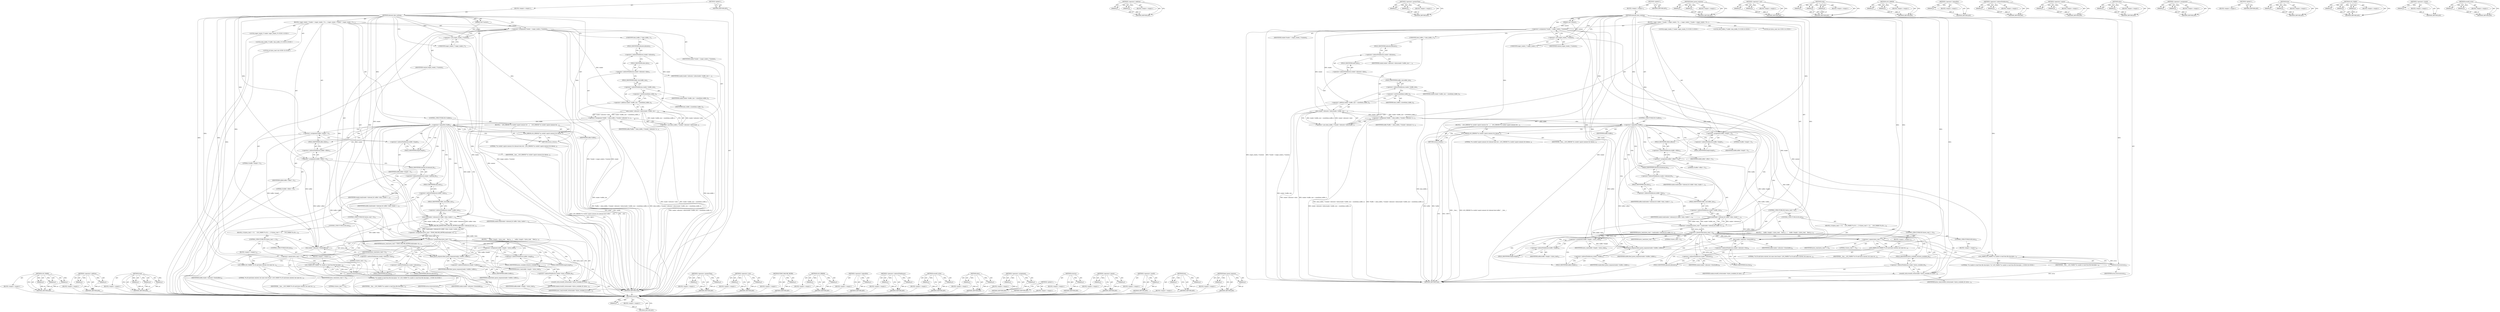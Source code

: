 digraph "fixed_queue_enqueue" {
vulnerable_210 [label=<(METHOD,strerror)>];
vulnerable_211 [label=<(PARAM,p1)>];
vulnerable_212 [label=<(BLOCK,&lt;empty&gt;,&lt;empty&gt;)>];
vulnerable_213 [label=<(METHOD_RETURN,ANY)>];
vulnerable_160 [label=<(METHOD,&lt;operator&gt;.addition)>];
vulnerable_161 [label=<(PARAM,p1)>];
vulnerable_162 [label=<(PARAM,p2)>];
vulnerable_163 [label=<(BLOCK,&lt;empty&gt;,&lt;empty&gt;)>];
vulnerable_164 [label=<(METHOD_RETURN,ANY)>];
vulnerable_184 [label=<(METHOD,&lt;operator&gt;.greaterThan)>];
vulnerable_185 [label=<(PARAM,p1)>];
vulnerable_186 [label=<(PARAM,p2)>];
vulnerable_187 [label=<(BLOCK,&lt;empty&gt;,&lt;empty&gt;)>];
vulnerable_188 [label=<(METHOD_RETURN,ANY)>];
vulnerable_6 [label=<(METHOD,&lt;global&gt;)<SUB>1</SUB>>];
vulnerable_7 [label=<(BLOCK,&lt;empty&gt;,&lt;empty&gt;)<SUB>1</SUB>>];
vulnerable_8 [label=<(METHOD,inbound_data_waiting)<SUB>1</SUB>>];
vulnerable_9 [label=<(PARAM,void *context)<SUB>1</SUB>>];
vulnerable_10 [label=<(BLOCK,{
 eager_reader_t *reader = (eager_reader_t *)c...,{
 eager_reader_t *reader = (eager_reader_t *)c...)<SUB>1</SUB>>];
vulnerable_11 [label="<(LOCAL,eager_reader_t* reader: eager_reader_t*)<SUB>2</SUB>>"];
vulnerable_12 [label=<(&lt;operator&gt;.assignment,*reader = (eager_reader_t *)context)<SUB>2</SUB>>];
vulnerable_13 [label=<(IDENTIFIER,reader,*reader = (eager_reader_t *)context)<SUB>2</SUB>>];
vulnerable_14 [label=<(&lt;operator&gt;.cast,(eager_reader_t *)context)<SUB>2</SUB>>];
vulnerable_15 [label=<(UNKNOWN,eager_reader_t *,eager_reader_t *)<SUB>2</SUB>>];
vulnerable_16 [label=<(IDENTIFIER,context,(eager_reader_t *)context)<SUB>2</SUB>>];
vulnerable_17 [label="<(LOCAL,data_buffer_t* buffer: data_buffer_t*)<SUB>4</SUB>>"];
vulnerable_18 [label=<(&lt;operator&gt;.assignment,*buffer = (data_buffer_t *)reader-&gt;allocator-&gt;a...)<SUB>4</SUB>>];
vulnerable_19 [label=<(IDENTIFIER,buffer,*buffer = (data_buffer_t *)reader-&gt;allocator-&gt;a...)<SUB>4</SUB>>];
vulnerable_20 [label=<(&lt;operator&gt;.cast,(data_buffer_t *)reader-&gt;allocator-&gt;alloc(reade...)<SUB>4</SUB>>];
vulnerable_21 [label=<(UNKNOWN,data_buffer_t *,data_buffer_t *)<SUB>4</SUB>>];
vulnerable_22 [label=<(alloc,reader-&gt;allocator-&gt;alloc(reader-&gt;buffer_size + ...)<SUB>4</SUB>>];
vulnerable_23 [label=<(&lt;operator&gt;.indirectFieldAccess,reader-&gt;allocator-&gt;alloc)<SUB>4</SUB>>];
vulnerable_24 [label=<(&lt;operator&gt;.indirectFieldAccess,reader-&gt;allocator)<SUB>4</SUB>>];
vulnerable_25 [label=<(IDENTIFIER,reader,reader-&gt;allocator-&gt;alloc(reader-&gt;buffer_size + ...)<SUB>4</SUB>>];
vulnerable_26 [label=<(FIELD_IDENTIFIER,allocator,allocator)<SUB>4</SUB>>];
vulnerable_27 [label=<(FIELD_IDENTIFIER,alloc,alloc)<SUB>4</SUB>>];
vulnerable_28 [label=<(&lt;operator&gt;.addition,reader-&gt;buffer_size + sizeof(data_buffer_t))<SUB>4</SUB>>];
vulnerable_29 [label=<(&lt;operator&gt;.indirectFieldAccess,reader-&gt;buffer_size)<SUB>4</SUB>>];
vulnerable_30 [label=<(IDENTIFIER,reader,reader-&gt;buffer_size + sizeof(data_buffer_t))<SUB>4</SUB>>];
vulnerable_31 [label=<(FIELD_IDENTIFIER,buffer_size,buffer_size)<SUB>4</SUB>>];
vulnerable_32 [label=<(&lt;operator&gt;.sizeOf,sizeof(data_buffer_t))<SUB>4</SUB>>];
vulnerable_33 [label=<(IDENTIFIER,data_buffer_t,sizeof(data_buffer_t))<SUB>4</SUB>>];
vulnerable_34 [label=<(CONTROL_STRUCTURE,IF,if (!buffer))<SUB>5</SUB>>];
vulnerable_35 [label=<(&lt;operator&gt;.logicalNot,!buffer)<SUB>5</SUB>>];
vulnerable_36 [label=<(IDENTIFIER,buffer,!buffer)<SUB>5</SUB>>];
vulnerable_37 [label=<(BLOCK,{
    LOG_ERROR(&quot;%s couldn't aquire memory for ...,{
    LOG_ERROR(&quot;%s couldn't aquire memory for ...)<SUB>5</SUB>>];
vulnerable_38 [label=<(LOG_ERROR,LOG_ERROR(&quot;%s couldn't aquire memory for inboun...)<SUB>6</SUB>>];
vulnerable_39 [label=<(LITERAL,&quot;%s couldn't aquire memory for inbound data buf...,LOG_ERROR(&quot;%s couldn't aquire memory for inboun...)<SUB>6</SUB>>];
vulnerable_40 [label=<(IDENTIFIER,__func__,LOG_ERROR(&quot;%s couldn't aquire memory for inboun...)<SUB>6</SUB>>];
vulnerable_41 [label=<(RETURN,return;,return;)<SUB>7</SUB>>];
vulnerable_42 [label=<(&lt;operator&gt;.assignment,buffer-&gt;length = 0)<SUB>11</SUB>>];
vulnerable_43 [label=<(&lt;operator&gt;.indirectFieldAccess,buffer-&gt;length)<SUB>11</SUB>>];
vulnerable_44 [label=<(IDENTIFIER,buffer,buffer-&gt;length = 0)<SUB>11</SUB>>];
vulnerable_45 [label=<(FIELD_IDENTIFIER,length,length)<SUB>11</SUB>>];
vulnerable_46 [label=<(LITERAL,0,buffer-&gt;length = 0)<SUB>11</SUB>>];
vulnerable_47 [label=<(&lt;operator&gt;.assignment,buffer-&gt;offset = 0)<SUB>12</SUB>>];
vulnerable_48 [label=<(&lt;operator&gt;.indirectFieldAccess,buffer-&gt;offset)<SUB>12</SUB>>];
vulnerable_49 [label=<(IDENTIFIER,buffer,buffer-&gt;offset = 0)<SUB>12</SUB>>];
vulnerable_50 [label=<(FIELD_IDENTIFIER,offset,offset)<SUB>12</SUB>>];
vulnerable_51 [label=<(LITERAL,0,buffer-&gt;offset = 0)<SUB>12</SUB>>];
vulnerable_52 [label="<(LOCAL,int bytes_read: int)<SUB>14</SUB>>"];
vulnerable_53 [label=<(&lt;operator&gt;.assignment,bytes_read = read(reader-&gt;inbound_fd, buffer-&gt;d...)<SUB>14</SUB>>];
vulnerable_54 [label=<(IDENTIFIER,bytes_read,bytes_read = read(reader-&gt;inbound_fd, buffer-&gt;d...)<SUB>14</SUB>>];
vulnerable_55 [label=<(read,read(reader-&gt;inbound_fd, buffer-&gt;data, reader-&gt;...)<SUB>14</SUB>>];
vulnerable_56 [label=<(&lt;operator&gt;.indirectFieldAccess,reader-&gt;inbound_fd)<SUB>14</SUB>>];
vulnerable_57 [label=<(IDENTIFIER,reader,read(reader-&gt;inbound_fd, buffer-&gt;data, reader-&gt;...)<SUB>14</SUB>>];
vulnerable_58 [label=<(FIELD_IDENTIFIER,inbound_fd,inbound_fd)<SUB>14</SUB>>];
vulnerable_59 [label=<(&lt;operator&gt;.indirectFieldAccess,buffer-&gt;data)<SUB>14</SUB>>];
vulnerable_60 [label=<(IDENTIFIER,buffer,read(reader-&gt;inbound_fd, buffer-&gt;data, reader-&gt;...)<SUB>14</SUB>>];
vulnerable_61 [label=<(FIELD_IDENTIFIER,data,data)<SUB>14</SUB>>];
vulnerable_62 [label=<(&lt;operator&gt;.indirectFieldAccess,reader-&gt;buffer_size)<SUB>14</SUB>>];
vulnerable_63 [label=<(IDENTIFIER,reader,read(reader-&gt;inbound_fd, buffer-&gt;data, reader-&gt;...)<SUB>14</SUB>>];
vulnerable_64 [label=<(FIELD_IDENTIFIER,buffer_size,buffer_size)<SUB>14</SUB>>];
vulnerable_65 [label=<(CONTROL_STRUCTURE,IF,if (bytes_read &gt; 0))<SUB>15</SUB>>];
vulnerable_66 [label=<(&lt;operator&gt;.greaterThan,bytes_read &gt; 0)<SUB>15</SUB>>];
vulnerable_67 [label=<(IDENTIFIER,bytes_read,bytes_read &gt; 0)<SUB>15</SUB>>];
vulnerable_68 [label=<(LITERAL,0,bytes_read &gt; 0)<SUB>15</SUB>>];
vulnerable_69 [label=<(BLOCK,{
     buffer-&gt;length = bytes_read;
    fixed_q...,{
     buffer-&gt;length = bytes_read;
    fixed_q...)<SUB>15</SUB>>];
vulnerable_70 [label=<(&lt;operator&gt;.assignment,buffer-&gt;length = bytes_read)<SUB>16</SUB>>];
vulnerable_71 [label=<(&lt;operator&gt;.indirectFieldAccess,buffer-&gt;length)<SUB>16</SUB>>];
vulnerable_72 [label=<(IDENTIFIER,buffer,buffer-&gt;length = bytes_read)<SUB>16</SUB>>];
vulnerable_73 [label=<(FIELD_IDENTIFIER,length,length)<SUB>16</SUB>>];
vulnerable_74 [label=<(IDENTIFIER,bytes_read,buffer-&gt;length = bytes_read)<SUB>16</SUB>>];
vulnerable_75 [label=<(fixed_queue_enqueue,fixed_queue_enqueue(reader-&gt;buffers, buffer))<SUB>17</SUB>>];
vulnerable_76 [label=<(&lt;operator&gt;.indirectFieldAccess,reader-&gt;buffers)<SUB>17</SUB>>];
vulnerable_77 [label=<(IDENTIFIER,reader,fixed_queue_enqueue(reader-&gt;buffers, buffer))<SUB>17</SUB>>];
vulnerable_78 [label=<(FIELD_IDENTIFIER,buffers,buffers)<SUB>17</SUB>>];
vulnerable_79 [label=<(IDENTIFIER,buffer,fixed_queue_enqueue(reader-&gt;buffers, buffer))<SUB>17</SUB>>];
vulnerable_80 [label=<(eventfd_write,eventfd_write(reader-&gt;bytes_available_fd, bytes...)<SUB>19</SUB>>];
vulnerable_81 [label=<(&lt;operator&gt;.indirectFieldAccess,reader-&gt;bytes_available_fd)<SUB>19</SUB>>];
vulnerable_82 [label=<(IDENTIFIER,reader,eventfd_write(reader-&gt;bytes_available_fd, bytes...)<SUB>19</SUB>>];
vulnerable_83 [label=<(FIELD_IDENTIFIER,bytes_available_fd,bytes_available_fd)<SUB>19</SUB>>];
vulnerable_84 [label=<(IDENTIFIER,bytes_read,eventfd_write(reader-&gt;bytes_available_fd, bytes...)<SUB>19</SUB>>];
vulnerable_85 [label=<(CONTROL_STRUCTURE,ELSE,else)<SUB>20</SUB>>];
vulnerable_86 [label=<(BLOCK,{
 if (bytes_read == 0)
      LOG_WARN(&quot;%s fd s...,{
 if (bytes_read == 0)
      LOG_WARN(&quot;%s fd s...)<SUB>20</SUB>>];
vulnerable_87 [label=<(CONTROL_STRUCTURE,IF,if (bytes_read == 0))<SUB>21</SUB>>];
vulnerable_88 [label=<(&lt;operator&gt;.equals,bytes_read == 0)<SUB>21</SUB>>];
vulnerable_89 [label=<(IDENTIFIER,bytes_read,bytes_read == 0)<SUB>21</SUB>>];
vulnerable_90 [label=<(LITERAL,0,bytes_read == 0)<SUB>21</SUB>>];
vulnerable_91 [label=<(BLOCK,&lt;empty&gt;,&lt;empty&gt;)<SUB>22</SUB>>];
vulnerable_92 [label=<(LOG_WARN,LOG_WARN(&quot;%s fd said bytes existed, but none we...)<SUB>22</SUB>>];
vulnerable_93 [label=<(LITERAL,&quot;%s fd said bytes existed, but none were found.&quot;,LOG_WARN(&quot;%s fd said bytes existed, but none we...)<SUB>22</SUB>>];
vulnerable_94 [label=<(IDENTIFIER,__func__,LOG_WARN(&quot;%s fd said bytes existed, but none we...)<SUB>22</SUB>>];
vulnerable_95 [label=<(CONTROL_STRUCTURE,ELSE,else)<SUB>24</SUB>>];
vulnerable_96 [label=<(BLOCK,&lt;empty&gt;,&lt;empty&gt;)<SUB>24</SUB>>];
vulnerable_97 [label=<(LOG_WARN,LOG_WARN(&quot;%s unable to read from file descripto...)<SUB>24</SUB>>];
vulnerable_98 [label="<(LITERAL,&quot;%s unable to read from file descriptor: %s&quot;,LOG_WARN(&quot;%s unable to read from file descripto...)<SUB>24</SUB>>"];
vulnerable_99 [label=<(IDENTIFIER,__func__,LOG_WARN(&quot;%s unable to read from file descripto...)<SUB>24</SUB>>];
vulnerable_100 [label=<(strerror,strerror(errno))<SUB>24</SUB>>];
vulnerable_101 [label=<(IDENTIFIER,errno,strerror(errno))<SUB>24</SUB>>];
vulnerable_102 [label=<(free,reader-&gt;allocator-&gt;free(buffer))<SUB>26</SUB>>];
vulnerable_103 [label=<(&lt;operator&gt;.indirectFieldAccess,reader-&gt;allocator-&gt;free)<SUB>26</SUB>>];
vulnerable_104 [label=<(&lt;operator&gt;.indirectFieldAccess,reader-&gt;allocator)<SUB>26</SUB>>];
vulnerable_105 [label=<(IDENTIFIER,reader,reader-&gt;allocator-&gt;free(buffer))<SUB>26</SUB>>];
vulnerable_106 [label=<(FIELD_IDENTIFIER,allocator,allocator)<SUB>26</SUB>>];
vulnerable_107 [label=<(FIELD_IDENTIFIER,free,free)<SUB>26</SUB>>];
vulnerable_108 [label=<(IDENTIFIER,buffer,reader-&gt;allocator-&gt;free(buffer))<SUB>26</SUB>>];
vulnerable_109 [label=<(METHOD_RETURN,void)<SUB>1</SUB>>];
vulnerable_111 [label=<(METHOD_RETURN,ANY)<SUB>1</SUB>>];
vulnerable_189 [label=<(METHOD,fixed_queue_enqueue)>];
vulnerable_190 [label=<(PARAM,p1)>];
vulnerable_191 [label=<(PARAM,p2)>];
vulnerable_192 [label=<(BLOCK,&lt;empty&gt;,&lt;empty&gt;)>];
vulnerable_193 [label=<(METHOD_RETURN,ANY)>];
vulnerable_145 [label=<(METHOD,&lt;operator&gt;.cast)>];
vulnerable_146 [label=<(PARAM,p1)>];
vulnerable_147 [label=<(PARAM,p2)>];
vulnerable_148 [label=<(BLOCK,&lt;empty&gt;,&lt;empty&gt;)>];
vulnerable_149 [label=<(METHOD_RETURN,ANY)>];
vulnerable_178 [label=<(METHOD,read)>];
vulnerable_179 [label=<(PARAM,p1)>];
vulnerable_180 [label=<(PARAM,p2)>];
vulnerable_181 [label=<(PARAM,p3)>];
vulnerable_182 [label=<(BLOCK,&lt;empty&gt;,&lt;empty&gt;)>];
vulnerable_183 [label=<(METHOD_RETURN,ANY)>];
vulnerable_173 [label=<(METHOD,LOG_ERROR)>];
vulnerable_174 [label=<(PARAM,p1)>];
vulnerable_175 [label=<(PARAM,p2)>];
vulnerable_176 [label=<(BLOCK,&lt;empty&gt;,&lt;empty&gt;)>];
vulnerable_177 [label=<(METHOD_RETURN,ANY)>];
vulnerable_169 [label=<(METHOD,&lt;operator&gt;.logicalNot)>];
vulnerable_170 [label=<(PARAM,p1)>];
vulnerable_171 [label=<(BLOCK,&lt;empty&gt;,&lt;empty&gt;)>];
vulnerable_172 [label=<(METHOD_RETURN,ANY)>];
vulnerable_155 [label=<(METHOD,&lt;operator&gt;.indirectFieldAccess)>];
vulnerable_156 [label=<(PARAM,p1)>];
vulnerable_157 [label=<(PARAM,p2)>];
vulnerable_158 [label=<(BLOCK,&lt;empty&gt;,&lt;empty&gt;)>];
vulnerable_159 [label=<(METHOD_RETURN,ANY)>];
vulnerable_199 [label=<(METHOD,&lt;operator&gt;.equals)>];
vulnerable_200 [label=<(PARAM,p1)>];
vulnerable_201 [label=<(PARAM,p2)>];
vulnerable_202 [label=<(BLOCK,&lt;empty&gt;,&lt;empty&gt;)>];
vulnerable_203 [label=<(METHOD_RETURN,ANY)>];
vulnerable_150 [label=<(METHOD,alloc)>];
vulnerable_151 [label=<(PARAM,p1)>];
vulnerable_152 [label=<(PARAM,p2)>];
vulnerable_153 [label=<(BLOCK,&lt;empty&gt;,&lt;empty&gt;)>];
vulnerable_154 [label=<(METHOD_RETURN,ANY)>];
vulnerable_140 [label=<(METHOD,&lt;operator&gt;.assignment)>];
vulnerable_141 [label=<(PARAM,p1)>];
vulnerable_142 [label=<(PARAM,p2)>];
vulnerable_143 [label=<(BLOCK,&lt;empty&gt;,&lt;empty&gt;)>];
vulnerable_144 [label=<(METHOD_RETURN,ANY)>];
vulnerable_134 [label=<(METHOD,&lt;global&gt;)<SUB>1</SUB>>];
vulnerable_135 [label=<(BLOCK,&lt;empty&gt;,&lt;empty&gt;)>];
vulnerable_136 [label=<(METHOD_RETURN,ANY)>];
vulnerable_214 [label=<(METHOD,free)>];
vulnerable_215 [label=<(PARAM,p1)>];
vulnerable_216 [label=<(PARAM,p2)>];
vulnerable_217 [label=<(BLOCK,&lt;empty&gt;,&lt;empty&gt;)>];
vulnerable_218 [label=<(METHOD_RETURN,ANY)>];
vulnerable_204 [label=<(METHOD,LOG_WARN)>];
vulnerable_205 [label=<(PARAM,p1)>];
vulnerable_206 [label=<(PARAM,p2)>];
vulnerable_207 [label=<(PARAM,p3)>];
vulnerable_208 [label=<(BLOCK,&lt;empty&gt;,&lt;empty&gt;)>];
vulnerable_209 [label=<(METHOD_RETURN,ANY)>];
vulnerable_165 [label=<(METHOD,&lt;operator&gt;.sizeOf)>];
vulnerable_166 [label=<(PARAM,p1)>];
vulnerable_167 [label=<(BLOCK,&lt;empty&gt;,&lt;empty&gt;)>];
vulnerable_168 [label=<(METHOD_RETURN,ANY)>];
vulnerable_194 [label=<(METHOD,eventfd_write)>];
vulnerable_195 [label=<(PARAM,p1)>];
vulnerable_196 [label=<(PARAM,p2)>];
vulnerable_197 [label=<(BLOCK,&lt;empty&gt;,&lt;empty&gt;)>];
vulnerable_198 [label=<(METHOD_RETURN,ANY)>];
fixed_209 [label=<(METHOD,LOG_WARN)>];
fixed_210 [label=<(PARAM,p1)>];
fixed_211 [label=<(PARAM,p2)>];
fixed_212 [label=<(PARAM,p3)>];
fixed_213 [label=<(BLOCK,&lt;empty&gt;,&lt;empty&gt;)>];
fixed_214 [label=<(METHOD_RETURN,ANY)>];
fixed_161 [label=<(METHOD,&lt;operator&gt;.addition)>];
fixed_162 [label=<(PARAM,p1)>];
fixed_163 [label=<(PARAM,p2)>];
fixed_164 [label=<(BLOCK,&lt;empty&gt;,&lt;empty&gt;)>];
fixed_165 [label=<(METHOD_RETURN,ANY)>];
fixed_183 [label=<(METHOD,read)>];
fixed_184 [label=<(PARAM,p1)>];
fixed_185 [label=<(PARAM,p2)>];
fixed_186 [label=<(PARAM,p3)>];
fixed_187 [label=<(BLOCK,&lt;empty&gt;,&lt;empty&gt;)>];
fixed_188 [label=<(METHOD_RETURN,ANY)>];
fixed_6 [label=<(METHOD,&lt;global&gt;)<SUB>1</SUB>>];
fixed_7 [label=<(BLOCK,&lt;empty&gt;,&lt;empty&gt;)<SUB>1</SUB>>];
fixed_8 [label=<(METHOD,inbound_data_waiting)<SUB>1</SUB>>];
fixed_9 [label=<(PARAM,void *context)<SUB>1</SUB>>];
fixed_10 [label=<(BLOCK,{
 eager_reader_t *reader = (eager_reader_t *)c...,{
 eager_reader_t *reader = (eager_reader_t *)c...)<SUB>1</SUB>>];
fixed_11 [label="<(LOCAL,eager_reader_t* reader: eager_reader_t*)<SUB>2</SUB>>"];
fixed_12 [label=<(&lt;operator&gt;.assignment,*reader = (eager_reader_t *)context)<SUB>2</SUB>>];
fixed_13 [label=<(IDENTIFIER,reader,*reader = (eager_reader_t *)context)<SUB>2</SUB>>];
fixed_14 [label=<(&lt;operator&gt;.cast,(eager_reader_t *)context)<SUB>2</SUB>>];
fixed_15 [label=<(UNKNOWN,eager_reader_t *,eager_reader_t *)<SUB>2</SUB>>];
fixed_16 [label=<(IDENTIFIER,context,(eager_reader_t *)context)<SUB>2</SUB>>];
fixed_17 [label="<(LOCAL,data_buffer_t* buffer: data_buffer_t*)<SUB>4</SUB>>"];
fixed_18 [label=<(&lt;operator&gt;.assignment,*buffer = (data_buffer_t *)reader-&gt;allocator-&gt;a...)<SUB>4</SUB>>];
fixed_19 [label=<(IDENTIFIER,buffer,*buffer = (data_buffer_t *)reader-&gt;allocator-&gt;a...)<SUB>4</SUB>>];
fixed_20 [label=<(&lt;operator&gt;.cast,(data_buffer_t *)reader-&gt;allocator-&gt;alloc(reade...)<SUB>4</SUB>>];
fixed_21 [label=<(UNKNOWN,data_buffer_t *,data_buffer_t *)<SUB>4</SUB>>];
fixed_22 [label=<(alloc,reader-&gt;allocator-&gt;alloc(reader-&gt;buffer_size + ...)<SUB>4</SUB>>];
fixed_23 [label=<(&lt;operator&gt;.indirectFieldAccess,reader-&gt;allocator-&gt;alloc)<SUB>4</SUB>>];
fixed_24 [label=<(&lt;operator&gt;.indirectFieldAccess,reader-&gt;allocator)<SUB>4</SUB>>];
fixed_25 [label=<(IDENTIFIER,reader,reader-&gt;allocator-&gt;alloc(reader-&gt;buffer_size + ...)<SUB>4</SUB>>];
fixed_26 [label=<(FIELD_IDENTIFIER,allocator,allocator)<SUB>4</SUB>>];
fixed_27 [label=<(FIELD_IDENTIFIER,alloc,alloc)<SUB>4</SUB>>];
fixed_28 [label=<(&lt;operator&gt;.addition,reader-&gt;buffer_size + sizeof(data_buffer_t))<SUB>4</SUB>>];
fixed_29 [label=<(&lt;operator&gt;.indirectFieldAccess,reader-&gt;buffer_size)<SUB>4</SUB>>];
fixed_30 [label=<(IDENTIFIER,reader,reader-&gt;buffer_size + sizeof(data_buffer_t))<SUB>4</SUB>>];
fixed_31 [label=<(FIELD_IDENTIFIER,buffer_size,buffer_size)<SUB>4</SUB>>];
fixed_32 [label=<(&lt;operator&gt;.sizeOf,sizeof(data_buffer_t))<SUB>4</SUB>>];
fixed_33 [label=<(IDENTIFIER,data_buffer_t,sizeof(data_buffer_t))<SUB>4</SUB>>];
fixed_34 [label=<(CONTROL_STRUCTURE,IF,if (!buffer))<SUB>5</SUB>>];
fixed_35 [label=<(&lt;operator&gt;.logicalNot,!buffer)<SUB>5</SUB>>];
fixed_36 [label=<(IDENTIFIER,buffer,!buffer)<SUB>5</SUB>>];
fixed_37 [label=<(BLOCK,{
    LOG_ERROR(&quot;%s couldn't aquire memory for ...,{
    LOG_ERROR(&quot;%s couldn't aquire memory for ...)<SUB>5</SUB>>];
fixed_38 [label=<(LOG_ERROR,LOG_ERROR(&quot;%s couldn't aquire memory for inboun...)<SUB>6</SUB>>];
fixed_39 [label=<(LITERAL,&quot;%s couldn't aquire memory for inbound data buf...,LOG_ERROR(&quot;%s couldn't aquire memory for inboun...)<SUB>6</SUB>>];
fixed_40 [label=<(IDENTIFIER,__func__,LOG_ERROR(&quot;%s couldn't aquire memory for inboun...)<SUB>6</SUB>>];
fixed_41 [label=<(RETURN,return;,return;)<SUB>7</SUB>>];
fixed_42 [label=<(&lt;operator&gt;.assignment,buffer-&gt;length = 0)<SUB>11</SUB>>];
fixed_43 [label=<(&lt;operator&gt;.indirectFieldAccess,buffer-&gt;length)<SUB>11</SUB>>];
fixed_44 [label=<(IDENTIFIER,buffer,buffer-&gt;length = 0)<SUB>11</SUB>>];
fixed_45 [label=<(FIELD_IDENTIFIER,length,length)<SUB>11</SUB>>];
fixed_46 [label=<(LITERAL,0,buffer-&gt;length = 0)<SUB>11</SUB>>];
fixed_47 [label=<(&lt;operator&gt;.assignment,buffer-&gt;offset = 0)<SUB>12</SUB>>];
fixed_48 [label=<(&lt;operator&gt;.indirectFieldAccess,buffer-&gt;offset)<SUB>12</SUB>>];
fixed_49 [label=<(IDENTIFIER,buffer,buffer-&gt;offset = 0)<SUB>12</SUB>>];
fixed_50 [label=<(FIELD_IDENTIFIER,offset,offset)<SUB>12</SUB>>];
fixed_51 [label=<(LITERAL,0,buffer-&gt;offset = 0)<SUB>12</SUB>>];
fixed_52 [label="<(LOCAL,int bytes_read: int)<SUB>14</SUB>>"];
fixed_53 [label=<(&lt;operator&gt;.assignment,bytes_read = TEMP_FAILURE_RETRY(read(reader-&gt;in...)<SUB>14</SUB>>];
fixed_54 [label=<(IDENTIFIER,bytes_read,bytes_read = TEMP_FAILURE_RETRY(read(reader-&gt;in...)<SUB>14</SUB>>];
fixed_55 [label=<(TEMP_FAILURE_RETRY,TEMP_FAILURE_RETRY(read(reader-&gt;inbound_fd, buf...)<SUB>14</SUB>>];
fixed_56 [label=<(read,read(reader-&gt;inbound_fd, buffer-&gt;data, reader-&gt;...)<SUB>14</SUB>>];
fixed_57 [label=<(&lt;operator&gt;.indirectFieldAccess,reader-&gt;inbound_fd)<SUB>14</SUB>>];
fixed_58 [label=<(IDENTIFIER,reader,read(reader-&gt;inbound_fd, buffer-&gt;data, reader-&gt;...)<SUB>14</SUB>>];
fixed_59 [label=<(FIELD_IDENTIFIER,inbound_fd,inbound_fd)<SUB>14</SUB>>];
fixed_60 [label=<(&lt;operator&gt;.indirectFieldAccess,buffer-&gt;data)<SUB>14</SUB>>];
fixed_61 [label=<(IDENTIFIER,buffer,read(reader-&gt;inbound_fd, buffer-&gt;data, reader-&gt;...)<SUB>14</SUB>>];
fixed_62 [label=<(FIELD_IDENTIFIER,data,data)<SUB>14</SUB>>];
fixed_63 [label=<(&lt;operator&gt;.indirectFieldAccess,reader-&gt;buffer_size)<SUB>14</SUB>>];
fixed_64 [label=<(IDENTIFIER,reader,read(reader-&gt;inbound_fd, buffer-&gt;data, reader-&gt;...)<SUB>14</SUB>>];
fixed_65 [label=<(FIELD_IDENTIFIER,buffer_size,buffer_size)<SUB>14</SUB>>];
fixed_66 [label=<(CONTROL_STRUCTURE,IF,if (bytes_read &gt; 0))<SUB>15</SUB>>];
fixed_67 [label=<(&lt;operator&gt;.greaterThan,bytes_read &gt; 0)<SUB>15</SUB>>];
fixed_68 [label=<(IDENTIFIER,bytes_read,bytes_read &gt; 0)<SUB>15</SUB>>];
fixed_69 [label=<(LITERAL,0,bytes_read &gt; 0)<SUB>15</SUB>>];
fixed_70 [label=<(BLOCK,{
     buffer-&gt;length = bytes_read;
    fixed_q...,{
     buffer-&gt;length = bytes_read;
    fixed_q...)<SUB>15</SUB>>];
fixed_71 [label=<(&lt;operator&gt;.assignment,buffer-&gt;length = bytes_read)<SUB>16</SUB>>];
fixed_72 [label=<(&lt;operator&gt;.indirectFieldAccess,buffer-&gt;length)<SUB>16</SUB>>];
fixed_73 [label=<(IDENTIFIER,buffer,buffer-&gt;length = bytes_read)<SUB>16</SUB>>];
fixed_74 [label=<(FIELD_IDENTIFIER,length,length)<SUB>16</SUB>>];
fixed_75 [label=<(IDENTIFIER,bytes_read,buffer-&gt;length = bytes_read)<SUB>16</SUB>>];
fixed_76 [label=<(fixed_queue_enqueue,fixed_queue_enqueue(reader-&gt;buffers, buffer))<SUB>17</SUB>>];
fixed_77 [label=<(&lt;operator&gt;.indirectFieldAccess,reader-&gt;buffers)<SUB>17</SUB>>];
fixed_78 [label=<(IDENTIFIER,reader,fixed_queue_enqueue(reader-&gt;buffers, buffer))<SUB>17</SUB>>];
fixed_79 [label=<(FIELD_IDENTIFIER,buffers,buffers)<SUB>17</SUB>>];
fixed_80 [label=<(IDENTIFIER,buffer,fixed_queue_enqueue(reader-&gt;buffers, buffer))<SUB>17</SUB>>];
fixed_81 [label=<(eventfd_write,eventfd_write(reader-&gt;bytes_available_fd, bytes...)<SUB>19</SUB>>];
fixed_82 [label=<(&lt;operator&gt;.indirectFieldAccess,reader-&gt;bytes_available_fd)<SUB>19</SUB>>];
fixed_83 [label=<(IDENTIFIER,reader,eventfd_write(reader-&gt;bytes_available_fd, bytes...)<SUB>19</SUB>>];
fixed_84 [label=<(FIELD_IDENTIFIER,bytes_available_fd,bytes_available_fd)<SUB>19</SUB>>];
fixed_85 [label=<(IDENTIFIER,bytes_read,eventfd_write(reader-&gt;bytes_available_fd, bytes...)<SUB>19</SUB>>];
fixed_86 [label=<(CONTROL_STRUCTURE,ELSE,else)<SUB>20</SUB>>];
fixed_87 [label=<(BLOCK,{
 if (bytes_read == 0)
      LOG_WARN(&quot;%s fd s...,{
 if (bytes_read == 0)
      LOG_WARN(&quot;%s fd s...)<SUB>20</SUB>>];
fixed_88 [label=<(CONTROL_STRUCTURE,IF,if (bytes_read == 0))<SUB>21</SUB>>];
fixed_89 [label=<(&lt;operator&gt;.equals,bytes_read == 0)<SUB>21</SUB>>];
fixed_90 [label=<(IDENTIFIER,bytes_read,bytes_read == 0)<SUB>21</SUB>>];
fixed_91 [label=<(LITERAL,0,bytes_read == 0)<SUB>21</SUB>>];
fixed_92 [label=<(BLOCK,&lt;empty&gt;,&lt;empty&gt;)<SUB>22</SUB>>];
fixed_93 [label=<(LOG_WARN,LOG_WARN(&quot;%s fd said bytes existed, but none we...)<SUB>22</SUB>>];
fixed_94 [label=<(LITERAL,&quot;%s fd said bytes existed, but none were found.&quot;,LOG_WARN(&quot;%s fd said bytes existed, but none we...)<SUB>22</SUB>>];
fixed_95 [label=<(IDENTIFIER,__func__,LOG_WARN(&quot;%s fd said bytes existed, but none we...)<SUB>22</SUB>>];
fixed_96 [label=<(CONTROL_STRUCTURE,ELSE,else)<SUB>24</SUB>>];
fixed_97 [label=<(BLOCK,&lt;empty&gt;,&lt;empty&gt;)<SUB>24</SUB>>];
fixed_98 [label=<(LOG_WARN,LOG_WARN(&quot;%s unable to read from file descripto...)<SUB>24</SUB>>];
fixed_99 [label="<(LITERAL,&quot;%s unable to read from file descriptor: %s&quot;,LOG_WARN(&quot;%s unable to read from file descripto...)<SUB>24</SUB>>"];
fixed_100 [label=<(IDENTIFIER,__func__,LOG_WARN(&quot;%s unable to read from file descripto...)<SUB>24</SUB>>];
fixed_101 [label=<(strerror,strerror(errno))<SUB>24</SUB>>];
fixed_102 [label=<(IDENTIFIER,errno,strerror(errno))<SUB>24</SUB>>];
fixed_103 [label=<(free,reader-&gt;allocator-&gt;free(buffer))<SUB>26</SUB>>];
fixed_104 [label=<(&lt;operator&gt;.indirectFieldAccess,reader-&gt;allocator-&gt;free)<SUB>26</SUB>>];
fixed_105 [label=<(&lt;operator&gt;.indirectFieldAccess,reader-&gt;allocator)<SUB>26</SUB>>];
fixed_106 [label=<(IDENTIFIER,reader,reader-&gt;allocator-&gt;free(buffer))<SUB>26</SUB>>];
fixed_107 [label=<(FIELD_IDENTIFIER,allocator,allocator)<SUB>26</SUB>>];
fixed_108 [label=<(FIELD_IDENTIFIER,free,free)<SUB>26</SUB>>];
fixed_109 [label=<(IDENTIFIER,buffer,reader-&gt;allocator-&gt;free(buffer))<SUB>26</SUB>>];
fixed_110 [label=<(METHOD_RETURN,void)<SUB>1</SUB>>];
fixed_112 [label=<(METHOD_RETURN,ANY)<SUB>1</SUB>>];
fixed_189 [label=<(METHOD,&lt;operator&gt;.greaterThan)>];
fixed_190 [label=<(PARAM,p1)>];
fixed_191 [label=<(PARAM,p2)>];
fixed_192 [label=<(BLOCK,&lt;empty&gt;,&lt;empty&gt;)>];
fixed_193 [label=<(METHOD_RETURN,ANY)>];
fixed_146 [label=<(METHOD,&lt;operator&gt;.cast)>];
fixed_147 [label=<(PARAM,p1)>];
fixed_148 [label=<(PARAM,p2)>];
fixed_149 [label=<(BLOCK,&lt;empty&gt;,&lt;empty&gt;)>];
fixed_150 [label=<(METHOD_RETURN,ANY)>];
fixed_179 [label=<(METHOD,TEMP_FAILURE_RETRY)>];
fixed_180 [label=<(PARAM,p1)>];
fixed_181 [label=<(BLOCK,&lt;empty&gt;,&lt;empty&gt;)>];
fixed_182 [label=<(METHOD_RETURN,ANY)>];
fixed_174 [label=<(METHOD,LOG_ERROR)>];
fixed_175 [label=<(PARAM,p1)>];
fixed_176 [label=<(PARAM,p2)>];
fixed_177 [label=<(BLOCK,&lt;empty&gt;,&lt;empty&gt;)>];
fixed_178 [label=<(METHOD_RETURN,ANY)>];
fixed_170 [label=<(METHOD,&lt;operator&gt;.logicalNot)>];
fixed_171 [label=<(PARAM,p1)>];
fixed_172 [label=<(BLOCK,&lt;empty&gt;,&lt;empty&gt;)>];
fixed_173 [label=<(METHOD_RETURN,ANY)>];
fixed_156 [label=<(METHOD,&lt;operator&gt;.indirectFieldAccess)>];
fixed_157 [label=<(PARAM,p1)>];
fixed_158 [label=<(PARAM,p2)>];
fixed_159 [label=<(BLOCK,&lt;empty&gt;,&lt;empty&gt;)>];
fixed_160 [label=<(METHOD_RETURN,ANY)>];
fixed_199 [label=<(METHOD,eventfd_write)>];
fixed_200 [label=<(PARAM,p1)>];
fixed_201 [label=<(PARAM,p2)>];
fixed_202 [label=<(BLOCK,&lt;empty&gt;,&lt;empty&gt;)>];
fixed_203 [label=<(METHOD_RETURN,ANY)>];
fixed_151 [label=<(METHOD,alloc)>];
fixed_152 [label=<(PARAM,p1)>];
fixed_153 [label=<(PARAM,p2)>];
fixed_154 [label=<(BLOCK,&lt;empty&gt;,&lt;empty&gt;)>];
fixed_155 [label=<(METHOD_RETURN,ANY)>];
fixed_141 [label=<(METHOD,&lt;operator&gt;.assignment)>];
fixed_142 [label=<(PARAM,p1)>];
fixed_143 [label=<(PARAM,p2)>];
fixed_144 [label=<(BLOCK,&lt;empty&gt;,&lt;empty&gt;)>];
fixed_145 [label=<(METHOD_RETURN,ANY)>];
fixed_135 [label=<(METHOD,&lt;global&gt;)<SUB>1</SUB>>];
fixed_136 [label=<(BLOCK,&lt;empty&gt;,&lt;empty&gt;)>];
fixed_137 [label=<(METHOD_RETURN,ANY)>];
fixed_215 [label=<(METHOD,strerror)>];
fixed_216 [label=<(PARAM,p1)>];
fixed_217 [label=<(BLOCK,&lt;empty&gt;,&lt;empty&gt;)>];
fixed_218 [label=<(METHOD_RETURN,ANY)>];
fixed_204 [label=<(METHOD,&lt;operator&gt;.equals)>];
fixed_205 [label=<(PARAM,p1)>];
fixed_206 [label=<(PARAM,p2)>];
fixed_207 [label=<(BLOCK,&lt;empty&gt;,&lt;empty&gt;)>];
fixed_208 [label=<(METHOD_RETURN,ANY)>];
fixed_166 [label=<(METHOD,&lt;operator&gt;.sizeOf)>];
fixed_167 [label=<(PARAM,p1)>];
fixed_168 [label=<(BLOCK,&lt;empty&gt;,&lt;empty&gt;)>];
fixed_169 [label=<(METHOD_RETURN,ANY)>];
fixed_219 [label=<(METHOD,free)>];
fixed_220 [label=<(PARAM,p1)>];
fixed_221 [label=<(PARAM,p2)>];
fixed_222 [label=<(BLOCK,&lt;empty&gt;,&lt;empty&gt;)>];
fixed_223 [label=<(METHOD_RETURN,ANY)>];
fixed_194 [label=<(METHOD,fixed_queue_enqueue)>];
fixed_195 [label=<(PARAM,p1)>];
fixed_196 [label=<(PARAM,p2)>];
fixed_197 [label=<(BLOCK,&lt;empty&gt;,&lt;empty&gt;)>];
fixed_198 [label=<(METHOD_RETURN,ANY)>];
vulnerable_210 -> vulnerable_211  [key=0, label="AST: "];
vulnerable_210 -> vulnerable_211  [key=1, label="DDG: "];
vulnerable_210 -> vulnerable_212  [key=0, label="AST: "];
vulnerable_210 -> vulnerable_213  [key=0, label="AST: "];
vulnerable_210 -> vulnerable_213  [key=1, label="CFG: "];
vulnerable_211 -> vulnerable_213  [key=0, label="DDG: p1"];
vulnerable_160 -> vulnerable_161  [key=0, label="AST: "];
vulnerable_160 -> vulnerable_161  [key=1, label="DDG: "];
vulnerable_160 -> vulnerable_163  [key=0, label="AST: "];
vulnerable_160 -> vulnerable_162  [key=0, label="AST: "];
vulnerable_160 -> vulnerable_162  [key=1, label="DDG: "];
vulnerable_160 -> vulnerable_164  [key=0, label="AST: "];
vulnerable_160 -> vulnerable_164  [key=1, label="CFG: "];
vulnerable_161 -> vulnerable_164  [key=0, label="DDG: p1"];
vulnerable_162 -> vulnerable_164  [key=0, label="DDG: p2"];
vulnerable_184 -> vulnerable_185  [key=0, label="AST: "];
vulnerable_184 -> vulnerable_185  [key=1, label="DDG: "];
vulnerable_184 -> vulnerable_187  [key=0, label="AST: "];
vulnerable_184 -> vulnerable_186  [key=0, label="AST: "];
vulnerable_184 -> vulnerable_186  [key=1, label="DDG: "];
vulnerable_184 -> vulnerable_188  [key=0, label="AST: "];
vulnerable_184 -> vulnerable_188  [key=1, label="CFG: "];
vulnerable_185 -> vulnerable_188  [key=0, label="DDG: p1"];
vulnerable_186 -> vulnerable_188  [key=0, label="DDG: p2"];
vulnerable_6 -> vulnerable_7  [key=0, label="AST: "];
vulnerable_6 -> vulnerable_111  [key=0, label="AST: "];
vulnerable_6 -> vulnerable_111  [key=1, label="CFG: "];
vulnerable_7 -> vulnerable_8  [key=0, label="AST: "];
vulnerable_8 -> vulnerable_9  [key=0, label="AST: "];
vulnerable_8 -> vulnerable_9  [key=1, label="DDG: "];
vulnerable_8 -> vulnerable_10  [key=0, label="AST: "];
vulnerable_8 -> vulnerable_109  [key=0, label="AST: "];
vulnerable_8 -> vulnerable_15  [key=0, label="CFG: "];
vulnerable_8 -> vulnerable_12  [key=0, label="DDG: "];
vulnerable_8 -> vulnerable_42  [key=0, label="DDG: "];
vulnerable_8 -> vulnerable_47  [key=0, label="DDG: "];
vulnerable_8 -> vulnerable_14  [key=0, label="DDG: "];
vulnerable_8 -> vulnerable_35  [key=0, label="DDG: "];
vulnerable_8 -> vulnerable_41  [key=0, label="DDG: "];
vulnerable_8 -> vulnerable_66  [key=0, label="DDG: "];
vulnerable_8 -> vulnerable_70  [key=0, label="DDG: "];
vulnerable_8 -> vulnerable_38  [key=0, label="DDG: "];
vulnerable_8 -> vulnerable_75  [key=0, label="DDG: "];
vulnerable_8 -> vulnerable_80  [key=0, label="DDG: "];
vulnerable_8 -> vulnerable_102  [key=0, label="DDG: "];
vulnerable_8 -> vulnerable_88  [key=0, label="DDG: "];
vulnerable_8 -> vulnerable_92  [key=0, label="DDG: "];
vulnerable_8 -> vulnerable_97  [key=0, label="DDG: "];
vulnerable_8 -> vulnerable_100  [key=0, label="DDG: "];
vulnerable_9 -> vulnerable_12  [key=0, label="DDG: context"];
vulnerable_9 -> vulnerable_14  [key=0, label="DDG: context"];
vulnerable_10 -> vulnerable_11  [key=0, label="AST: "];
vulnerable_10 -> vulnerable_12  [key=0, label="AST: "];
vulnerable_10 -> vulnerable_17  [key=0, label="AST: "];
vulnerable_10 -> vulnerable_18  [key=0, label="AST: "];
vulnerable_10 -> vulnerable_34  [key=0, label="AST: "];
vulnerable_10 -> vulnerable_42  [key=0, label="AST: "];
vulnerable_10 -> vulnerable_47  [key=0, label="AST: "];
vulnerable_10 -> vulnerable_52  [key=0, label="AST: "];
vulnerable_10 -> vulnerable_53  [key=0, label="AST: "];
vulnerable_10 -> vulnerable_65  [key=0, label="AST: "];
vulnerable_12 -> vulnerable_13  [key=0, label="AST: "];
vulnerable_12 -> vulnerable_14  [key=0, label="AST: "];
vulnerable_12 -> vulnerable_21  [key=0, label="CFG: "];
vulnerable_12 -> vulnerable_109  [key=0, label="DDG: reader"];
vulnerable_12 -> vulnerable_109  [key=1, label="DDG: (eager_reader_t *)context"];
vulnerable_12 -> vulnerable_109  [key=2, label="DDG: *reader = (eager_reader_t *)context"];
vulnerable_12 -> vulnerable_55  [key=0, label="DDG: reader"];
vulnerable_12 -> vulnerable_22  [key=0, label="DDG: reader"];
vulnerable_12 -> vulnerable_75  [key=0, label="DDG: reader"];
vulnerable_12 -> vulnerable_80  [key=0, label="DDG: reader"];
vulnerable_12 -> vulnerable_28  [key=0, label="DDG: reader"];
vulnerable_14 -> vulnerable_15  [key=0, label="AST: "];
vulnerable_14 -> vulnerable_16  [key=0, label="AST: "];
vulnerable_14 -> vulnerable_12  [key=0, label="CFG: "];
vulnerable_14 -> vulnerable_109  [key=0, label="DDG: context"];
vulnerable_15 -> vulnerable_14  [key=0, label="CFG: "];
vulnerable_18 -> vulnerable_19  [key=0, label="AST: "];
vulnerable_18 -> vulnerable_20  [key=0, label="AST: "];
vulnerable_18 -> vulnerable_35  [key=0, label="CFG: "];
vulnerable_18 -> vulnerable_35  [key=1, label="DDG: buffer"];
vulnerable_18 -> vulnerable_109  [key=0, label="DDG: (data_buffer_t *)reader-&gt;allocator-&gt;alloc(reader-&gt;buffer_size + sizeof(data_buffer_t))"];
vulnerable_18 -> vulnerable_109  [key=1, label="DDG: *buffer = (data_buffer_t *)reader-&gt;allocator-&gt;alloc(reader-&gt;buffer_size + sizeof(data_buffer_t))"];
vulnerable_20 -> vulnerable_21  [key=0, label="AST: "];
vulnerable_20 -> vulnerable_22  [key=0, label="AST: "];
vulnerable_20 -> vulnerable_18  [key=0, label="CFG: "];
vulnerable_20 -> vulnerable_109  [key=0, label="DDG: reader-&gt;allocator-&gt;alloc(reader-&gt;buffer_size + sizeof(data_buffer_t))"];
vulnerable_21 -> vulnerable_26  [key=0, label="CFG: "];
vulnerable_22 -> vulnerable_23  [key=0, label="AST: "];
vulnerable_22 -> vulnerable_28  [key=0, label="AST: "];
vulnerable_22 -> vulnerable_20  [key=0, label="CFG: "];
vulnerable_22 -> vulnerable_20  [key=1, label="DDG: reader-&gt;allocator-&gt;alloc"];
vulnerable_22 -> vulnerable_20  [key=2, label="DDG: reader-&gt;buffer_size + sizeof(data_buffer_t)"];
vulnerable_22 -> vulnerable_109  [key=0, label="DDG: reader-&gt;allocator-&gt;alloc"];
vulnerable_22 -> vulnerable_109  [key=1, label="DDG: reader-&gt;buffer_size + sizeof(data_buffer_t)"];
vulnerable_22 -> vulnerable_18  [key=0, label="DDG: reader-&gt;allocator-&gt;alloc"];
vulnerable_22 -> vulnerable_18  [key=1, label="DDG: reader-&gt;buffer_size + sizeof(data_buffer_t)"];
vulnerable_23 -> vulnerable_24  [key=0, label="AST: "];
vulnerable_23 -> vulnerable_27  [key=0, label="AST: "];
vulnerable_23 -> vulnerable_31  [key=0, label="CFG: "];
vulnerable_24 -> vulnerable_25  [key=0, label="AST: "];
vulnerable_24 -> vulnerable_26  [key=0, label="AST: "];
vulnerable_24 -> vulnerable_27  [key=0, label="CFG: "];
vulnerable_26 -> vulnerable_24  [key=0, label="CFG: "];
vulnerable_27 -> vulnerable_23  [key=0, label="CFG: "];
vulnerable_28 -> vulnerable_29  [key=0, label="AST: "];
vulnerable_28 -> vulnerable_32  [key=0, label="AST: "];
vulnerable_28 -> vulnerable_22  [key=0, label="CFG: "];
vulnerable_28 -> vulnerable_109  [key=0, label="DDG: reader-&gt;buffer_size"];
vulnerable_29 -> vulnerable_30  [key=0, label="AST: "];
vulnerable_29 -> vulnerable_31  [key=0, label="AST: "];
vulnerable_29 -> vulnerable_32  [key=0, label="CFG: "];
vulnerable_31 -> vulnerable_29  [key=0, label="CFG: "];
vulnerable_32 -> vulnerable_33  [key=0, label="AST: "];
vulnerable_32 -> vulnerable_28  [key=0, label="CFG: "];
vulnerable_32 -> vulnerable_109  [key=0, label="DDG: data_buffer_t"];
vulnerable_34 -> vulnerable_35  [key=0, label="AST: "];
vulnerable_34 -> vulnerable_37  [key=0, label="AST: "];
vulnerable_35 -> vulnerable_36  [key=0, label="AST: "];
vulnerable_35 -> vulnerable_38  [key=0, label="CFG: "];
vulnerable_35 -> vulnerable_38  [key=1, label="CDG: "];
vulnerable_35 -> vulnerable_45  [key=0, label="CFG: "];
vulnerable_35 -> vulnerable_45  [key=1, label="CDG: "];
vulnerable_35 -> vulnerable_109  [key=0, label="DDG: buffer"];
vulnerable_35 -> vulnerable_109  [key=1, label="DDG: !buffer"];
vulnerable_35 -> vulnerable_55  [key=0, label="DDG: buffer"];
vulnerable_35 -> vulnerable_55  [key=1, label="CDG: "];
vulnerable_35 -> vulnerable_75  [key=0, label="DDG: buffer"];
vulnerable_35 -> vulnerable_102  [key=0, label="DDG: buffer"];
vulnerable_35 -> vulnerable_47  [key=0, label="CDG: "];
vulnerable_35 -> vulnerable_48  [key=0, label="CDG: "];
vulnerable_35 -> vulnerable_64  [key=0, label="CDG: "];
vulnerable_35 -> vulnerable_42  [key=0, label="CDG: "];
vulnerable_35 -> vulnerable_66  [key=0, label="CDG: "];
vulnerable_35 -> vulnerable_56  [key=0, label="CDG: "];
vulnerable_35 -> vulnerable_50  [key=0, label="CDG: "];
vulnerable_35 -> vulnerable_59  [key=0, label="CDG: "];
vulnerable_35 -> vulnerable_43  [key=0, label="CDG: "];
vulnerable_35 -> vulnerable_58  [key=0, label="CDG: "];
vulnerable_35 -> vulnerable_61  [key=0, label="CDG: "];
vulnerable_35 -> vulnerable_53  [key=0, label="CDG: "];
vulnerable_35 -> vulnerable_41  [key=0, label="CDG: "];
vulnerable_35 -> vulnerable_62  [key=0, label="CDG: "];
vulnerable_37 -> vulnerable_38  [key=0, label="AST: "];
vulnerable_37 -> vulnerable_41  [key=0, label="AST: "];
vulnerable_38 -> vulnerable_39  [key=0, label="AST: "];
vulnerable_38 -> vulnerable_40  [key=0, label="AST: "];
vulnerable_38 -> vulnerable_41  [key=0, label="CFG: "];
vulnerable_38 -> vulnerable_109  [key=0, label="DDG: __func__"];
vulnerable_38 -> vulnerable_109  [key=1, label="DDG: LOG_ERROR(&quot;%s couldn't aquire memory for inbound data buffer.&quot;, __func__)"];
vulnerable_41 -> vulnerable_109  [key=0, label="CFG: "];
vulnerable_41 -> vulnerable_109  [key=1, label="DDG: &lt;RET&gt;"];
vulnerable_42 -> vulnerable_43  [key=0, label="AST: "];
vulnerable_42 -> vulnerable_46  [key=0, label="AST: "];
vulnerable_42 -> vulnerable_50  [key=0, label="CFG: "];
vulnerable_42 -> vulnerable_102  [key=0, label="DDG: buffer-&gt;length"];
vulnerable_43 -> vulnerable_44  [key=0, label="AST: "];
vulnerable_43 -> vulnerable_45  [key=0, label="AST: "];
vulnerable_43 -> vulnerable_42  [key=0, label="CFG: "];
vulnerable_45 -> vulnerable_43  [key=0, label="CFG: "];
vulnerable_47 -> vulnerable_48  [key=0, label="AST: "];
vulnerable_47 -> vulnerable_51  [key=0, label="AST: "];
vulnerable_47 -> vulnerable_58  [key=0, label="CFG: "];
vulnerable_47 -> vulnerable_75  [key=0, label="DDG: buffer-&gt;offset"];
vulnerable_47 -> vulnerable_102  [key=0, label="DDG: buffer-&gt;offset"];
vulnerable_48 -> vulnerable_49  [key=0, label="AST: "];
vulnerable_48 -> vulnerable_50  [key=0, label="AST: "];
vulnerable_48 -> vulnerable_47  [key=0, label="CFG: "];
vulnerable_50 -> vulnerable_48  [key=0, label="CFG: "];
vulnerable_53 -> vulnerable_54  [key=0, label="AST: "];
vulnerable_53 -> vulnerable_55  [key=0, label="AST: "];
vulnerable_53 -> vulnerable_66  [key=0, label="CFG: "];
vulnerable_53 -> vulnerable_66  [key=1, label="DDG: bytes_read"];
vulnerable_55 -> vulnerable_56  [key=0, label="AST: "];
vulnerable_55 -> vulnerable_59  [key=0, label="AST: "];
vulnerable_55 -> vulnerable_62  [key=0, label="AST: "];
vulnerable_55 -> vulnerable_53  [key=0, label="CFG: "];
vulnerable_55 -> vulnerable_53  [key=1, label="DDG: reader-&gt;inbound_fd"];
vulnerable_55 -> vulnerable_53  [key=2, label="DDG: buffer-&gt;data"];
vulnerable_55 -> vulnerable_53  [key=3, label="DDG: reader-&gt;buffer_size"];
vulnerable_55 -> vulnerable_75  [key=0, label="DDG: buffer-&gt;data"];
vulnerable_55 -> vulnerable_102  [key=0, label="DDG: buffer-&gt;data"];
vulnerable_56 -> vulnerable_57  [key=0, label="AST: "];
vulnerable_56 -> vulnerable_58  [key=0, label="AST: "];
vulnerable_56 -> vulnerable_61  [key=0, label="CFG: "];
vulnerable_58 -> vulnerable_56  [key=0, label="CFG: "];
vulnerable_59 -> vulnerable_60  [key=0, label="AST: "];
vulnerable_59 -> vulnerable_61  [key=0, label="AST: "];
vulnerable_59 -> vulnerable_64  [key=0, label="CFG: "];
vulnerable_61 -> vulnerable_59  [key=0, label="CFG: "];
vulnerable_62 -> vulnerable_63  [key=0, label="AST: "];
vulnerable_62 -> vulnerable_64  [key=0, label="AST: "];
vulnerable_62 -> vulnerable_55  [key=0, label="CFG: "];
vulnerable_64 -> vulnerable_62  [key=0, label="CFG: "];
vulnerable_65 -> vulnerable_66  [key=0, label="AST: "];
vulnerable_65 -> vulnerable_69  [key=0, label="AST: "];
vulnerable_65 -> vulnerable_85  [key=0, label="AST: "];
vulnerable_66 -> vulnerable_67  [key=0, label="AST: "];
vulnerable_66 -> vulnerable_68  [key=0, label="AST: "];
vulnerable_66 -> vulnerable_73  [key=0, label="CFG: "];
vulnerable_66 -> vulnerable_73  [key=1, label="CDG: "];
vulnerable_66 -> vulnerable_88  [key=0, label="CFG: "];
vulnerable_66 -> vulnerable_88  [key=1, label="DDG: bytes_read"];
vulnerable_66 -> vulnerable_88  [key=2, label="CDG: "];
vulnerable_66 -> vulnerable_70  [key=0, label="DDG: bytes_read"];
vulnerable_66 -> vulnerable_70  [key=1, label="CDG: "];
vulnerable_66 -> vulnerable_80  [key=0, label="DDG: bytes_read"];
vulnerable_66 -> vulnerable_80  [key=1, label="CDG: "];
vulnerable_66 -> vulnerable_107  [key=0, label="CDG: "];
vulnerable_66 -> vulnerable_75  [key=0, label="CDG: "];
vulnerable_66 -> vulnerable_81  [key=0, label="CDG: "];
vulnerable_66 -> vulnerable_102  [key=0, label="CDG: "];
vulnerable_66 -> vulnerable_103  [key=0, label="CDG: "];
vulnerable_66 -> vulnerable_104  [key=0, label="CDG: "];
vulnerable_66 -> vulnerable_106  [key=0, label="CDG: "];
vulnerable_66 -> vulnerable_76  [key=0, label="CDG: "];
vulnerable_66 -> vulnerable_83  [key=0, label="CDG: "];
vulnerable_66 -> vulnerable_71  [key=0, label="CDG: "];
vulnerable_66 -> vulnerable_78  [key=0, label="CDG: "];
vulnerable_69 -> vulnerable_70  [key=0, label="AST: "];
vulnerable_69 -> vulnerable_75  [key=0, label="AST: "];
vulnerable_69 -> vulnerable_80  [key=0, label="AST: "];
vulnerable_70 -> vulnerable_71  [key=0, label="AST: "];
vulnerable_70 -> vulnerable_74  [key=0, label="AST: "];
vulnerable_70 -> vulnerable_78  [key=0, label="CFG: "];
vulnerable_70 -> vulnerable_75  [key=0, label="DDG: buffer-&gt;length"];
vulnerable_71 -> vulnerable_72  [key=0, label="AST: "];
vulnerable_71 -> vulnerable_73  [key=0, label="AST: "];
vulnerable_71 -> vulnerable_70  [key=0, label="CFG: "];
vulnerable_73 -> vulnerable_71  [key=0, label="CFG: "];
vulnerable_75 -> vulnerable_76  [key=0, label="AST: "];
vulnerable_75 -> vulnerable_79  [key=0, label="AST: "];
vulnerable_75 -> vulnerable_83  [key=0, label="CFG: "];
vulnerable_76 -> vulnerable_77  [key=0, label="AST: "];
vulnerable_76 -> vulnerable_78  [key=0, label="AST: "];
vulnerable_76 -> vulnerable_75  [key=0, label="CFG: "];
vulnerable_78 -> vulnerable_76  [key=0, label="CFG: "];
vulnerable_80 -> vulnerable_81  [key=0, label="AST: "];
vulnerable_80 -> vulnerable_84  [key=0, label="AST: "];
vulnerable_80 -> vulnerable_109  [key=0, label="CFG: "];
vulnerable_81 -> vulnerable_82  [key=0, label="AST: "];
vulnerable_81 -> vulnerable_83  [key=0, label="AST: "];
vulnerable_81 -> vulnerable_80  [key=0, label="CFG: "];
vulnerable_83 -> vulnerable_81  [key=0, label="CFG: "];
vulnerable_85 -> vulnerable_86  [key=0, label="AST: "];
vulnerable_86 -> vulnerable_87  [key=0, label="AST: "];
vulnerable_86 -> vulnerable_102  [key=0, label="AST: "];
vulnerable_87 -> vulnerable_88  [key=0, label="AST: "];
vulnerable_87 -> vulnerable_91  [key=0, label="AST: "];
vulnerable_87 -> vulnerable_95  [key=0, label="AST: "];
vulnerable_88 -> vulnerable_89  [key=0, label="AST: "];
vulnerable_88 -> vulnerable_90  [key=0, label="AST: "];
vulnerable_88 -> vulnerable_92  [key=0, label="CFG: "];
vulnerable_88 -> vulnerable_92  [key=1, label="CDG: "];
vulnerable_88 -> vulnerable_100  [key=0, label="CFG: "];
vulnerable_88 -> vulnerable_100  [key=1, label="CDG: "];
vulnerable_88 -> vulnerable_97  [key=0, label="CDG: "];
vulnerable_91 -> vulnerable_92  [key=0, label="AST: "];
vulnerable_92 -> vulnerable_93  [key=0, label="AST: "];
vulnerable_92 -> vulnerable_94  [key=0, label="AST: "];
vulnerable_92 -> vulnerable_106  [key=0, label="CFG: "];
vulnerable_95 -> vulnerable_96  [key=0, label="AST: "];
vulnerable_96 -> vulnerable_97  [key=0, label="AST: "];
vulnerable_97 -> vulnerable_98  [key=0, label="AST: "];
vulnerable_97 -> vulnerable_99  [key=0, label="AST: "];
vulnerable_97 -> vulnerable_100  [key=0, label="AST: "];
vulnerable_97 -> vulnerable_106  [key=0, label="CFG: "];
vulnerable_100 -> vulnerable_101  [key=0, label="AST: "];
vulnerable_100 -> vulnerable_97  [key=0, label="CFG: "];
vulnerable_100 -> vulnerable_97  [key=1, label="DDG: errno"];
vulnerable_100 -> vulnerable_109  [key=0, label="DDG: errno"];
vulnerable_102 -> vulnerable_103  [key=0, label="AST: "];
vulnerable_102 -> vulnerable_108  [key=0, label="AST: "];
vulnerable_102 -> vulnerable_109  [key=0, label="CFG: "];
vulnerable_103 -> vulnerable_104  [key=0, label="AST: "];
vulnerable_103 -> vulnerable_107  [key=0, label="AST: "];
vulnerable_103 -> vulnerable_102  [key=0, label="CFG: "];
vulnerable_104 -> vulnerable_105  [key=0, label="AST: "];
vulnerable_104 -> vulnerable_106  [key=0, label="AST: "];
vulnerable_104 -> vulnerable_107  [key=0, label="CFG: "];
vulnerable_106 -> vulnerable_104  [key=0, label="CFG: "];
vulnerable_107 -> vulnerable_103  [key=0, label="CFG: "];
vulnerable_189 -> vulnerable_190  [key=0, label="AST: "];
vulnerable_189 -> vulnerable_190  [key=1, label="DDG: "];
vulnerable_189 -> vulnerable_192  [key=0, label="AST: "];
vulnerable_189 -> vulnerable_191  [key=0, label="AST: "];
vulnerable_189 -> vulnerable_191  [key=1, label="DDG: "];
vulnerable_189 -> vulnerable_193  [key=0, label="AST: "];
vulnerable_189 -> vulnerable_193  [key=1, label="CFG: "];
vulnerable_190 -> vulnerable_193  [key=0, label="DDG: p1"];
vulnerable_191 -> vulnerable_193  [key=0, label="DDG: p2"];
vulnerable_145 -> vulnerable_146  [key=0, label="AST: "];
vulnerable_145 -> vulnerable_146  [key=1, label="DDG: "];
vulnerable_145 -> vulnerable_148  [key=0, label="AST: "];
vulnerable_145 -> vulnerable_147  [key=0, label="AST: "];
vulnerable_145 -> vulnerable_147  [key=1, label="DDG: "];
vulnerable_145 -> vulnerable_149  [key=0, label="AST: "];
vulnerable_145 -> vulnerable_149  [key=1, label="CFG: "];
vulnerable_146 -> vulnerable_149  [key=0, label="DDG: p1"];
vulnerable_147 -> vulnerable_149  [key=0, label="DDG: p2"];
vulnerable_178 -> vulnerable_179  [key=0, label="AST: "];
vulnerable_178 -> vulnerable_179  [key=1, label="DDG: "];
vulnerable_178 -> vulnerable_182  [key=0, label="AST: "];
vulnerable_178 -> vulnerable_180  [key=0, label="AST: "];
vulnerable_178 -> vulnerable_180  [key=1, label="DDG: "];
vulnerable_178 -> vulnerable_183  [key=0, label="AST: "];
vulnerable_178 -> vulnerable_183  [key=1, label="CFG: "];
vulnerable_178 -> vulnerable_181  [key=0, label="AST: "];
vulnerable_178 -> vulnerable_181  [key=1, label="DDG: "];
vulnerable_179 -> vulnerable_183  [key=0, label="DDG: p1"];
vulnerable_180 -> vulnerable_183  [key=0, label="DDG: p2"];
vulnerable_181 -> vulnerable_183  [key=0, label="DDG: p3"];
vulnerable_173 -> vulnerable_174  [key=0, label="AST: "];
vulnerable_173 -> vulnerable_174  [key=1, label="DDG: "];
vulnerable_173 -> vulnerable_176  [key=0, label="AST: "];
vulnerable_173 -> vulnerable_175  [key=0, label="AST: "];
vulnerable_173 -> vulnerable_175  [key=1, label="DDG: "];
vulnerable_173 -> vulnerable_177  [key=0, label="AST: "];
vulnerable_173 -> vulnerable_177  [key=1, label="CFG: "];
vulnerable_174 -> vulnerable_177  [key=0, label="DDG: p1"];
vulnerable_175 -> vulnerable_177  [key=0, label="DDG: p2"];
vulnerable_169 -> vulnerable_170  [key=0, label="AST: "];
vulnerable_169 -> vulnerable_170  [key=1, label="DDG: "];
vulnerable_169 -> vulnerable_171  [key=0, label="AST: "];
vulnerable_169 -> vulnerable_172  [key=0, label="AST: "];
vulnerable_169 -> vulnerable_172  [key=1, label="CFG: "];
vulnerable_170 -> vulnerable_172  [key=0, label="DDG: p1"];
vulnerable_155 -> vulnerable_156  [key=0, label="AST: "];
vulnerable_155 -> vulnerable_156  [key=1, label="DDG: "];
vulnerable_155 -> vulnerable_158  [key=0, label="AST: "];
vulnerable_155 -> vulnerable_157  [key=0, label="AST: "];
vulnerable_155 -> vulnerable_157  [key=1, label="DDG: "];
vulnerable_155 -> vulnerable_159  [key=0, label="AST: "];
vulnerable_155 -> vulnerable_159  [key=1, label="CFG: "];
vulnerable_156 -> vulnerable_159  [key=0, label="DDG: p1"];
vulnerable_157 -> vulnerable_159  [key=0, label="DDG: p2"];
vulnerable_199 -> vulnerable_200  [key=0, label="AST: "];
vulnerable_199 -> vulnerable_200  [key=1, label="DDG: "];
vulnerable_199 -> vulnerable_202  [key=0, label="AST: "];
vulnerable_199 -> vulnerable_201  [key=0, label="AST: "];
vulnerable_199 -> vulnerable_201  [key=1, label="DDG: "];
vulnerable_199 -> vulnerable_203  [key=0, label="AST: "];
vulnerable_199 -> vulnerable_203  [key=1, label="CFG: "];
vulnerable_200 -> vulnerable_203  [key=0, label="DDG: p1"];
vulnerable_201 -> vulnerable_203  [key=0, label="DDG: p2"];
vulnerable_150 -> vulnerable_151  [key=0, label="AST: "];
vulnerable_150 -> vulnerable_151  [key=1, label="DDG: "];
vulnerable_150 -> vulnerable_153  [key=0, label="AST: "];
vulnerable_150 -> vulnerable_152  [key=0, label="AST: "];
vulnerable_150 -> vulnerable_152  [key=1, label="DDG: "];
vulnerable_150 -> vulnerable_154  [key=0, label="AST: "];
vulnerable_150 -> vulnerable_154  [key=1, label="CFG: "];
vulnerable_151 -> vulnerable_154  [key=0, label="DDG: p1"];
vulnerable_152 -> vulnerable_154  [key=0, label="DDG: p2"];
vulnerable_140 -> vulnerable_141  [key=0, label="AST: "];
vulnerable_140 -> vulnerable_141  [key=1, label="DDG: "];
vulnerable_140 -> vulnerable_143  [key=0, label="AST: "];
vulnerable_140 -> vulnerable_142  [key=0, label="AST: "];
vulnerable_140 -> vulnerable_142  [key=1, label="DDG: "];
vulnerable_140 -> vulnerable_144  [key=0, label="AST: "];
vulnerable_140 -> vulnerable_144  [key=1, label="CFG: "];
vulnerable_141 -> vulnerable_144  [key=0, label="DDG: p1"];
vulnerable_142 -> vulnerable_144  [key=0, label="DDG: p2"];
vulnerable_134 -> vulnerable_135  [key=0, label="AST: "];
vulnerable_134 -> vulnerable_136  [key=0, label="AST: "];
vulnerable_134 -> vulnerable_136  [key=1, label="CFG: "];
vulnerable_214 -> vulnerable_215  [key=0, label="AST: "];
vulnerable_214 -> vulnerable_215  [key=1, label="DDG: "];
vulnerable_214 -> vulnerable_217  [key=0, label="AST: "];
vulnerable_214 -> vulnerable_216  [key=0, label="AST: "];
vulnerable_214 -> vulnerable_216  [key=1, label="DDG: "];
vulnerable_214 -> vulnerable_218  [key=0, label="AST: "];
vulnerable_214 -> vulnerable_218  [key=1, label="CFG: "];
vulnerable_215 -> vulnerable_218  [key=0, label="DDG: p1"];
vulnerable_216 -> vulnerable_218  [key=0, label="DDG: p2"];
vulnerable_204 -> vulnerable_205  [key=0, label="AST: "];
vulnerable_204 -> vulnerable_205  [key=1, label="DDG: "];
vulnerable_204 -> vulnerable_208  [key=0, label="AST: "];
vulnerable_204 -> vulnerable_206  [key=0, label="AST: "];
vulnerable_204 -> vulnerable_206  [key=1, label="DDG: "];
vulnerable_204 -> vulnerable_209  [key=0, label="AST: "];
vulnerable_204 -> vulnerable_209  [key=1, label="CFG: "];
vulnerable_204 -> vulnerable_207  [key=0, label="AST: "];
vulnerable_204 -> vulnerable_207  [key=1, label="DDG: "];
vulnerable_205 -> vulnerable_209  [key=0, label="DDG: p1"];
vulnerable_206 -> vulnerable_209  [key=0, label="DDG: p2"];
vulnerable_207 -> vulnerable_209  [key=0, label="DDG: p3"];
vulnerable_165 -> vulnerable_166  [key=0, label="AST: "];
vulnerable_165 -> vulnerable_166  [key=1, label="DDG: "];
vulnerable_165 -> vulnerable_167  [key=0, label="AST: "];
vulnerable_165 -> vulnerable_168  [key=0, label="AST: "];
vulnerable_165 -> vulnerable_168  [key=1, label="CFG: "];
vulnerable_166 -> vulnerable_168  [key=0, label="DDG: p1"];
vulnerable_194 -> vulnerable_195  [key=0, label="AST: "];
vulnerable_194 -> vulnerable_195  [key=1, label="DDG: "];
vulnerable_194 -> vulnerable_197  [key=0, label="AST: "];
vulnerable_194 -> vulnerable_196  [key=0, label="AST: "];
vulnerable_194 -> vulnerable_196  [key=1, label="DDG: "];
vulnerable_194 -> vulnerable_198  [key=0, label="AST: "];
vulnerable_194 -> vulnerable_198  [key=1, label="CFG: "];
vulnerable_195 -> vulnerable_198  [key=0, label="DDG: p1"];
vulnerable_196 -> vulnerable_198  [key=0, label="DDG: p2"];
fixed_209 -> fixed_210  [key=0, label="AST: "];
fixed_209 -> fixed_210  [key=1, label="DDG: "];
fixed_209 -> fixed_213  [key=0, label="AST: "];
fixed_209 -> fixed_211  [key=0, label="AST: "];
fixed_209 -> fixed_211  [key=1, label="DDG: "];
fixed_209 -> fixed_214  [key=0, label="AST: "];
fixed_209 -> fixed_214  [key=1, label="CFG: "];
fixed_209 -> fixed_212  [key=0, label="AST: "];
fixed_209 -> fixed_212  [key=1, label="DDG: "];
fixed_210 -> fixed_214  [key=0, label="DDG: p1"];
fixed_211 -> fixed_214  [key=0, label="DDG: p2"];
fixed_212 -> fixed_214  [key=0, label="DDG: p3"];
fixed_213 -> vulnerable_210  [key=0];
fixed_214 -> vulnerable_210  [key=0];
fixed_161 -> fixed_162  [key=0, label="AST: "];
fixed_161 -> fixed_162  [key=1, label="DDG: "];
fixed_161 -> fixed_164  [key=0, label="AST: "];
fixed_161 -> fixed_163  [key=0, label="AST: "];
fixed_161 -> fixed_163  [key=1, label="DDG: "];
fixed_161 -> fixed_165  [key=0, label="AST: "];
fixed_161 -> fixed_165  [key=1, label="CFG: "];
fixed_162 -> fixed_165  [key=0, label="DDG: p1"];
fixed_163 -> fixed_165  [key=0, label="DDG: p2"];
fixed_164 -> vulnerable_210  [key=0];
fixed_165 -> vulnerable_210  [key=0];
fixed_183 -> fixed_184  [key=0, label="AST: "];
fixed_183 -> fixed_184  [key=1, label="DDG: "];
fixed_183 -> fixed_187  [key=0, label="AST: "];
fixed_183 -> fixed_185  [key=0, label="AST: "];
fixed_183 -> fixed_185  [key=1, label="DDG: "];
fixed_183 -> fixed_188  [key=0, label="AST: "];
fixed_183 -> fixed_188  [key=1, label="CFG: "];
fixed_183 -> fixed_186  [key=0, label="AST: "];
fixed_183 -> fixed_186  [key=1, label="DDG: "];
fixed_184 -> fixed_188  [key=0, label="DDG: p1"];
fixed_185 -> fixed_188  [key=0, label="DDG: p2"];
fixed_186 -> fixed_188  [key=0, label="DDG: p3"];
fixed_187 -> vulnerable_210  [key=0];
fixed_188 -> vulnerable_210  [key=0];
fixed_6 -> fixed_7  [key=0, label="AST: "];
fixed_6 -> fixed_112  [key=0, label="AST: "];
fixed_6 -> fixed_112  [key=1, label="CFG: "];
fixed_7 -> fixed_8  [key=0, label="AST: "];
fixed_8 -> fixed_9  [key=0, label="AST: "];
fixed_8 -> fixed_9  [key=1, label="DDG: "];
fixed_8 -> fixed_10  [key=0, label="AST: "];
fixed_8 -> fixed_110  [key=0, label="AST: "];
fixed_8 -> fixed_15  [key=0, label="CFG: "];
fixed_8 -> fixed_12  [key=0, label="DDG: "];
fixed_8 -> fixed_42  [key=0, label="DDG: "];
fixed_8 -> fixed_47  [key=0, label="DDG: "];
fixed_8 -> fixed_14  [key=0, label="DDG: "];
fixed_8 -> fixed_35  [key=0, label="DDG: "];
fixed_8 -> fixed_41  [key=0, label="DDG: "];
fixed_8 -> fixed_67  [key=0, label="DDG: "];
fixed_8 -> fixed_71  [key=0, label="DDG: "];
fixed_8 -> fixed_38  [key=0, label="DDG: "];
fixed_8 -> fixed_76  [key=0, label="DDG: "];
fixed_8 -> fixed_81  [key=0, label="DDG: "];
fixed_8 -> fixed_103  [key=0, label="DDG: "];
fixed_8 -> fixed_89  [key=0, label="DDG: "];
fixed_8 -> fixed_93  [key=0, label="DDG: "];
fixed_8 -> fixed_98  [key=0, label="DDG: "];
fixed_8 -> fixed_101  [key=0, label="DDG: "];
fixed_9 -> fixed_12  [key=0, label="DDG: context"];
fixed_9 -> fixed_14  [key=0, label="DDG: context"];
fixed_10 -> fixed_11  [key=0, label="AST: "];
fixed_10 -> fixed_12  [key=0, label="AST: "];
fixed_10 -> fixed_17  [key=0, label="AST: "];
fixed_10 -> fixed_18  [key=0, label="AST: "];
fixed_10 -> fixed_34  [key=0, label="AST: "];
fixed_10 -> fixed_42  [key=0, label="AST: "];
fixed_10 -> fixed_47  [key=0, label="AST: "];
fixed_10 -> fixed_52  [key=0, label="AST: "];
fixed_10 -> fixed_53  [key=0, label="AST: "];
fixed_10 -> fixed_66  [key=0, label="AST: "];
fixed_11 -> vulnerable_210  [key=0];
fixed_12 -> fixed_13  [key=0, label="AST: "];
fixed_12 -> fixed_14  [key=0, label="AST: "];
fixed_12 -> fixed_21  [key=0, label="CFG: "];
fixed_12 -> fixed_110  [key=0, label="DDG: reader"];
fixed_12 -> fixed_110  [key=1, label="DDG: (eager_reader_t *)context"];
fixed_12 -> fixed_110  [key=2, label="DDG: *reader = (eager_reader_t *)context"];
fixed_12 -> fixed_22  [key=0, label="DDG: reader"];
fixed_12 -> fixed_56  [key=0, label="DDG: reader"];
fixed_12 -> fixed_76  [key=0, label="DDG: reader"];
fixed_12 -> fixed_81  [key=0, label="DDG: reader"];
fixed_12 -> fixed_28  [key=0, label="DDG: reader"];
fixed_13 -> vulnerable_210  [key=0];
fixed_14 -> fixed_15  [key=0, label="AST: "];
fixed_14 -> fixed_16  [key=0, label="AST: "];
fixed_14 -> fixed_12  [key=0, label="CFG: "];
fixed_14 -> fixed_110  [key=0, label="DDG: context"];
fixed_15 -> fixed_14  [key=0, label="CFG: "];
fixed_16 -> vulnerable_210  [key=0];
fixed_17 -> vulnerable_210  [key=0];
fixed_18 -> fixed_19  [key=0, label="AST: "];
fixed_18 -> fixed_20  [key=0, label="AST: "];
fixed_18 -> fixed_35  [key=0, label="CFG: "];
fixed_18 -> fixed_35  [key=1, label="DDG: buffer"];
fixed_18 -> fixed_110  [key=0, label="DDG: (data_buffer_t *)reader-&gt;allocator-&gt;alloc(reader-&gt;buffer_size + sizeof(data_buffer_t))"];
fixed_18 -> fixed_110  [key=1, label="DDG: *buffer = (data_buffer_t *)reader-&gt;allocator-&gt;alloc(reader-&gt;buffer_size + sizeof(data_buffer_t))"];
fixed_19 -> vulnerable_210  [key=0];
fixed_20 -> fixed_21  [key=0, label="AST: "];
fixed_20 -> fixed_22  [key=0, label="AST: "];
fixed_20 -> fixed_18  [key=0, label="CFG: "];
fixed_20 -> fixed_110  [key=0, label="DDG: reader-&gt;allocator-&gt;alloc(reader-&gt;buffer_size + sizeof(data_buffer_t))"];
fixed_21 -> fixed_26  [key=0, label="CFG: "];
fixed_22 -> fixed_23  [key=0, label="AST: "];
fixed_22 -> fixed_28  [key=0, label="AST: "];
fixed_22 -> fixed_20  [key=0, label="CFG: "];
fixed_22 -> fixed_20  [key=1, label="DDG: reader-&gt;allocator-&gt;alloc"];
fixed_22 -> fixed_20  [key=2, label="DDG: reader-&gt;buffer_size + sizeof(data_buffer_t)"];
fixed_22 -> fixed_110  [key=0, label="DDG: reader-&gt;allocator-&gt;alloc"];
fixed_22 -> fixed_110  [key=1, label="DDG: reader-&gt;buffer_size + sizeof(data_buffer_t)"];
fixed_22 -> fixed_18  [key=0, label="DDG: reader-&gt;allocator-&gt;alloc"];
fixed_22 -> fixed_18  [key=1, label="DDG: reader-&gt;buffer_size + sizeof(data_buffer_t)"];
fixed_23 -> fixed_24  [key=0, label="AST: "];
fixed_23 -> fixed_27  [key=0, label="AST: "];
fixed_23 -> fixed_31  [key=0, label="CFG: "];
fixed_24 -> fixed_25  [key=0, label="AST: "];
fixed_24 -> fixed_26  [key=0, label="AST: "];
fixed_24 -> fixed_27  [key=0, label="CFG: "];
fixed_25 -> vulnerable_210  [key=0];
fixed_26 -> fixed_24  [key=0, label="CFG: "];
fixed_27 -> fixed_23  [key=0, label="CFG: "];
fixed_28 -> fixed_29  [key=0, label="AST: "];
fixed_28 -> fixed_32  [key=0, label="AST: "];
fixed_28 -> fixed_22  [key=0, label="CFG: "];
fixed_28 -> fixed_110  [key=0, label="DDG: reader-&gt;buffer_size"];
fixed_29 -> fixed_30  [key=0, label="AST: "];
fixed_29 -> fixed_31  [key=0, label="AST: "];
fixed_29 -> fixed_32  [key=0, label="CFG: "];
fixed_30 -> vulnerable_210  [key=0];
fixed_31 -> fixed_29  [key=0, label="CFG: "];
fixed_32 -> fixed_33  [key=0, label="AST: "];
fixed_32 -> fixed_28  [key=0, label="CFG: "];
fixed_32 -> fixed_110  [key=0, label="DDG: data_buffer_t"];
fixed_33 -> vulnerable_210  [key=0];
fixed_34 -> fixed_35  [key=0, label="AST: "];
fixed_34 -> fixed_37  [key=0, label="AST: "];
fixed_35 -> fixed_36  [key=0, label="AST: "];
fixed_35 -> fixed_38  [key=0, label="CFG: "];
fixed_35 -> fixed_38  [key=1, label="CDG: "];
fixed_35 -> fixed_45  [key=0, label="CFG: "];
fixed_35 -> fixed_45  [key=1, label="CDG: "];
fixed_35 -> fixed_110  [key=0, label="DDG: buffer"];
fixed_35 -> fixed_110  [key=1, label="DDG: !buffer"];
fixed_35 -> fixed_56  [key=0, label="DDG: buffer"];
fixed_35 -> fixed_56  [key=1, label="CDG: "];
fixed_35 -> fixed_76  [key=0, label="DDG: buffer"];
fixed_35 -> fixed_103  [key=0, label="DDG: buffer"];
fixed_35 -> fixed_47  [key=0, label="CDG: "];
fixed_35 -> fixed_48  [key=0, label="CDG: "];
fixed_35 -> fixed_60  [key=0, label="CDG: "];
fixed_35 -> fixed_42  [key=0, label="CDG: "];
fixed_35 -> fixed_57  [key=0, label="CDG: "];
fixed_35 -> fixed_67  [key=0, label="CDG: "];
fixed_35 -> fixed_65  [key=0, label="CDG: "];
fixed_35 -> fixed_50  [key=0, label="CDG: "];
fixed_35 -> fixed_59  [key=0, label="CDG: "];
fixed_35 -> fixed_43  [key=0, label="CDG: "];
fixed_35 -> fixed_53  [key=0, label="CDG: "];
fixed_35 -> fixed_41  [key=0, label="CDG: "];
fixed_35 -> fixed_63  [key=0, label="CDG: "];
fixed_35 -> fixed_55  [key=0, label="CDG: "];
fixed_35 -> fixed_62  [key=0, label="CDG: "];
fixed_36 -> vulnerable_210  [key=0];
fixed_37 -> fixed_38  [key=0, label="AST: "];
fixed_37 -> fixed_41  [key=0, label="AST: "];
fixed_38 -> fixed_39  [key=0, label="AST: "];
fixed_38 -> fixed_40  [key=0, label="AST: "];
fixed_38 -> fixed_41  [key=0, label="CFG: "];
fixed_38 -> fixed_110  [key=0, label="DDG: __func__"];
fixed_38 -> fixed_110  [key=1, label="DDG: LOG_ERROR(&quot;%s couldn't aquire memory for inbound data buffer.&quot;, __func__)"];
fixed_39 -> vulnerable_210  [key=0];
fixed_40 -> vulnerable_210  [key=0];
fixed_41 -> fixed_110  [key=0, label="CFG: "];
fixed_41 -> fixed_110  [key=1, label="DDG: &lt;RET&gt;"];
fixed_42 -> fixed_43  [key=0, label="AST: "];
fixed_42 -> fixed_46  [key=0, label="AST: "];
fixed_42 -> fixed_50  [key=0, label="CFG: "];
fixed_42 -> fixed_103  [key=0, label="DDG: buffer-&gt;length"];
fixed_43 -> fixed_44  [key=0, label="AST: "];
fixed_43 -> fixed_45  [key=0, label="AST: "];
fixed_43 -> fixed_42  [key=0, label="CFG: "];
fixed_44 -> vulnerable_210  [key=0];
fixed_45 -> fixed_43  [key=0, label="CFG: "];
fixed_46 -> vulnerable_210  [key=0];
fixed_47 -> fixed_48  [key=0, label="AST: "];
fixed_47 -> fixed_51  [key=0, label="AST: "];
fixed_47 -> fixed_59  [key=0, label="CFG: "];
fixed_47 -> fixed_76  [key=0, label="DDG: buffer-&gt;offset"];
fixed_47 -> fixed_103  [key=0, label="DDG: buffer-&gt;offset"];
fixed_48 -> fixed_49  [key=0, label="AST: "];
fixed_48 -> fixed_50  [key=0, label="AST: "];
fixed_48 -> fixed_47  [key=0, label="CFG: "];
fixed_49 -> vulnerable_210  [key=0];
fixed_50 -> fixed_48  [key=0, label="CFG: "];
fixed_51 -> vulnerable_210  [key=0];
fixed_52 -> vulnerable_210  [key=0];
fixed_53 -> fixed_54  [key=0, label="AST: "];
fixed_53 -> fixed_55  [key=0, label="AST: "];
fixed_53 -> fixed_67  [key=0, label="CFG: "];
fixed_53 -> fixed_67  [key=1, label="DDG: bytes_read"];
fixed_54 -> vulnerable_210  [key=0];
fixed_55 -> fixed_56  [key=0, label="AST: "];
fixed_55 -> fixed_53  [key=0, label="CFG: "];
fixed_55 -> fixed_53  [key=1, label="DDG: read(reader-&gt;inbound_fd, buffer-&gt;data, reader-&gt;buffer_size)"];
fixed_56 -> fixed_57  [key=0, label="AST: "];
fixed_56 -> fixed_60  [key=0, label="AST: "];
fixed_56 -> fixed_63  [key=0, label="AST: "];
fixed_56 -> fixed_55  [key=0, label="CFG: "];
fixed_56 -> fixed_55  [key=1, label="DDG: reader-&gt;inbound_fd"];
fixed_56 -> fixed_55  [key=2, label="DDG: buffer-&gt;data"];
fixed_56 -> fixed_55  [key=3, label="DDG: reader-&gt;buffer_size"];
fixed_56 -> fixed_76  [key=0, label="DDG: buffer-&gt;data"];
fixed_56 -> fixed_103  [key=0, label="DDG: buffer-&gt;data"];
fixed_57 -> fixed_58  [key=0, label="AST: "];
fixed_57 -> fixed_59  [key=0, label="AST: "];
fixed_57 -> fixed_62  [key=0, label="CFG: "];
fixed_58 -> vulnerable_210  [key=0];
fixed_59 -> fixed_57  [key=0, label="CFG: "];
fixed_60 -> fixed_61  [key=0, label="AST: "];
fixed_60 -> fixed_62  [key=0, label="AST: "];
fixed_60 -> fixed_65  [key=0, label="CFG: "];
fixed_61 -> vulnerable_210  [key=0];
fixed_62 -> fixed_60  [key=0, label="CFG: "];
fixed_63 -> fixed_64  [key=0, label="AST: "];
fixed_63 -> fixed_65  [key=0, label="AST: "];
fixed_63 -> fixed_56  [key=0, label="CFG: "];
fixed_64 -> vulnerable_210  [key=0];
fixed_65 -> fixed_63  [key=0, label="CFG: "];
fixed_66 -> fixed_67  [key=0, label="AST: "];
fixed_66 -> fixed_70  [key=0, label="AST: "];
fixed_66 -> fixed_86  [key=0, label="AST: "];
fixed_67 -> fixed_68  [key=0, label="AST: "];
fixed_67 -> fixed_69  [key=0, label="AST: "];
fixed_67 -> fixed_74  [key=0, label="CFG: "];
fixed_67 -> fixed_74  [key=1, label="CDG: "];
fixed_67 -> fixed_89  [key=0, label="CFG: "];
fixed_67 -> fixed_89  [key=1, label="DDG: bytes_read"];
fixed_67 -> fixed_89  [key=2, label="CDG: "];
fixed_67 -> fixed_71  [key=0, label="DDG: bytes_read"];
fixed_67 -> fixed_71  [key=1, label="CDG: "];
fixed_67 -> fixed_81  [key=0, label="DDG: bytes_read"];
fixed_67 -> fixed_81  [key=1, label="CDG: "];
fixed_67 -> fixed_107  [key=0, label="CDG: "];
fixed_67 -> fixed_77  [key=0, label="CDG: "];
fixed_67 -> fixed_84  [key=0, label="CDG: "];
fixed_67 -> fixed_72  [key=0, label="CDG: "];
fixed_67 -> fixed_103  [key=0, label="CDG: "];
fixed_67 -> fixed_104  [key=0, label="CDG: "];
fixed_67 -> fixed_76  [key=0, label="CDG: "];
fixed_67 -> fixed_82  [key=0, label="CDG: "];
fixed_67 -> fixed_79  [key=0, label="CDG: "];
fixed_67 -> fixed_105  [key=0, label="CDG: "];
fixed_67 -> fixed_108  [key=0, label="CDG: "];
fixed_68 -> vulnerable_210  [key=0];
fixed_69 -> vulnerable_210  [key=0];
fixed_70 -> fixed_71  [key=0, label="AST: "];
fixed_70 -> fixed_76  [key=0, label="AST: "];
fixed_70 -> fixed_81  [key=0, label="AST: "];
fixed_71 -> fixed_72  [key=0, label="AST: "];
fixed_71 -> fixed_75  [key=0, label="AST: "];
fixed_71 -> fixed_79  [key=0, label="CFG: "];
fixed_71 -> fixed_76  [key=0, label="DDG: buffer-&gt;length"];
fixed_72 -> fixed_73  [key=0, label="AST: "];
fixed_72 -> fixed_74  [key=0, label="AST: "];
fixed_72 -> fixed_71  [key=0, label="CFG: "];
fixed_73 -> vulnerable_210  [key=0];
fixed_74 -> fixed_72  [key=0, label="CFG: "];
fixed_75 -> vulnerable_210  [key=0];
fixed_76 -> fixed_77  [key=0, label="AST: "];
fixed_76 -> fixed_80  [key=0, label="AST: "];
fixed_76 -> fixed_84  [key=0, label="CFG: "];
fixed_77 -> fixed_78  [key=0, label="AST: "];
fixed_77 -> fixed_79  [key=0, label="AST: "];
fixed_77 -> fixed_76  [key=0, label="CFG: "];
fixed_78 -> vulnerable_210  [key=0];
fixed_79 -> fixed_77  [key=0, label="CFG: "];
fixed_80 -> vulnerable_210  [key=0];
fixed_81 -> fixed_82  [key=0, label="AST: "];
fixed_81 -> fixed_85  [key=0, label="AST: "];
fixed_81 -> fixed_110  [key=0, label="CFG: "];
fixed_82 -> fixed_83  [key=0, label="AST: "];
fixed_82 -> fixed_84  [key=0, label="AST: "];
fixed_82 -> fixed_81  [key=0, label="CFG: "];
fixed_83 -> vulnerable_210  [key=0];
fixed_84 -> fixed_82  [key=0, label="CFG: "];
fixed_85 -> vulnerable_210  [key=0];
fixed_86 -> fixed_87  [key=0, label="AST: "];
fixed_87 -> fixed_88  [key=0, label="AST: "];
fixed_87 -> fixed_103  [key=0, label="AST: "];
fixed_88 -> fixed_89  [key=0, label="AST: "];
fixed_88 -> fixed_92  [key=0, label="AST: "];
fixed_88 -> fixed_96  [key=0, label="AST: "];
fixed_89 -> fixed_90  [key=0, label="AST: "];
fixed_89 -> fixed_91  [key=0, label="AST: "];
fixed_89 -> fixed_93  [key=0, label="CFG: "];
fixed_89 -> fixed_93  [key=1, label="CDG: "];
fixed_89 -> fixed_101  [key=0, label="CFG: "];
fixed_89 -> fixed_101  [key=1, label="CDG: "];
fixed_89 -> fixed_98  [key=0, label="CDG: "];
fixed_90 -> vulnerable_210  [key=0];
fixed_91 -> vulnerable_210  [key=0];
fixed_92 -> fixed_93  [key=0, label="AST: "];
fixed_93 -> fixed_94  [key=0, label="AST: "];
fixed_93 -> fixed_95  [key=0, label="AST: "];
fixed_93 -> fixed_107  [key=0, label="CFG: "];
fixed_94 -> vulnerable_210  [key=0];
fixed_95 -> vulnerable_210  [key=0];
fixed_96 -> fixed_97  [key=0, label="AST: "];
fixed_97 -> fixed_98  [key=0, label="AST: "];
fixed_98 -> fixed_99  [key=0, label="AST: "];
fixed_98 -> fixed_100  [key=0, label="AST: "];
fixed_98 -> fixed_101  [key=0, label="AST: "];
fixed_98 -> fixed_107  [key=0, label="CFG: "];
fixed_99 -> vulnerable_210  [key=0];
fixed_100 -> vulnerable_210  [key=0];
fixed_101 -> fixed_102  [key=0, label="AST: "];
fixed_101 -> fixed_98  [key=0, label="CFG: "];
fixed_101 -> fixed_98  [key=1, label="DDG: errno"];
fixed_101 -> fixed_110  [key=0, label="DDG: errno"];
fixed_102 -> vulnerable_210  [key=0];
fixed_103 -> fixed_104  [key=0, label="AST: "];
fixed_103 -> fixed_109  [key=0, label="AST: "];
fixed_103 -> fixed_110  [key=0, label="CFG: "];
fixed_104 -> fixed_105  [key=0, label="AST: "];
fixed_104 -> fixed_108  [key=0, label="AST: "];
fixed_104 -> fixed_103  [key=0, label="CFG: "];
fixed_105 -> fixed_106  [key=0, label="AST: "];
fixed_105 -> fixed_107  [key=0, label="AST: "];
fixed_105 -> fixed_108  [key=0, label="CFG: "];
fixed_106 -> vulnerable_210  [key=0];
fixed_107 -> fixed_105  [key=0, label="CFG: "];
fixed_108 -> fixed_104  [key=0, label="CFG: "];
fixed_109 -> vulnerable_210  [key=0];
fixed_110 -> vulnerable_210  [key=0];
fixed_112 -> vulnerable_210  [key=0];
fixed_189 -> fixed_190  [key=0, label="AST: "];
fixed_189 -> fixed_190  [key=1, label="DDG: "];
fixed_189 -> fixed_192  [key=0, label="AST: "];
fixed_189 -> fixed_191  [key=0, label="AST: "];
fixed_189 -> fixed_191  [key=1, label="DDG: "];
fixed_189 -> fixed_193  [key=0, label="AST: "];
fixed_189 -> fixed_193  [key=1, label="CFG: "];
fixed_190 -> fixed_193  [key=0, label="DDG: p1"];
fixed_191 -> fixed_193  [key=0, label="DDG: p2"];
fixed_192 -> vulnerable_210  [key=0];
fixed_193 -> vulnerable_210  [key=0];
fixed_146 -> fixed_147  [key=0, label="AST: "];
fixed_146 -> fixed_147  [key=1, label="DDG: "];
fixed_146 -> fixed_149  [key=0, label="AST: "];
fixed_146 -> fixed_148  [key=0, label="AST: "];
fixed_146 -> fixed_148  [key=1, label="DDG: "];
fixed_146 -> fixed_150  [key=0, label="AST: "];
fixed_146 -> fixed_150  [key=1, label="CFG: "];
fixed_147 -> fixed_150  [key=0, label="DDG: p1"];
fixed_148 -> fixed_150  [key=0, label="DDG: p2"];
fixed_149 -> vulnerable_210  [key=0];
fixed_150 -> vulnerable_210  [key=0];
fixed_179 -> fixed_180  [key=0, label="AST: "];
fixed_179 -> fixed_180  [key=1, label="DDG: "];
fixed_179 -> fixed_181  [key=0, label="AST: "];
fixed_179 -> fixed_182  [key=0, label="AST: "];
fixed_179 -> fixed_182  [key=1, label="CFG: "];
fixed_180 -> fixed_182  [key=0, label="DDG: p1"];
fixed_181 -> vulnerable_210  [key=0];
fixed_182 -> vulnerable_210  [key=0];
fixed_174 -> fixed_175  [key=0, label="AST: "];
fixed_174 -> fixed_175  [key=1, label="DDG: "];
fixed_174 -> fixed_177  [key=0, label="AST: "];
fixed_174 -> fixed_176  [key=0, label="AST: "];
fixed_174 -> fixed_176  [key=1, label="DDG: "];
fixed_174 -> fixed_178  [key=0, label="AST: "];
fixed_174 -> fixed_178  [key=1, label="CFG: "];
fixed_175 -> fixed_178  [key=0, label="DDG: p1"];
fixed_176 -> fixed_178  [key=0, label="DDG: p2"];
fixed_177 -> vulnerable_210  [key=0];
fixed_178 -> vulnerable_210  [key=0];
fixed_170 -> fixed_171  [key=0, label="AST: "];
fixed_170 -> fixed_171  [key=1, label="DDG: "];
fixed_170 -> fixed_172  [key=0, label="AST: "];
fixed_170 -> fixed_173  [key=0, label="AST: "];
fixed_170 -> fixed_173  [key=1, label="CFG: "];
fixed_171 -> fixed_173  [key=0, label="DDG: p1"];
fixed_172 -> vulnerable_210  [key=0];
fixed_173 -> vulnerable_210  [key=0];
fixed_156 -> fixed_157  [key=0, label="AST: "];
fixed_156 -> fixed_157  [key=1, label="DDG: "];
fixed_156 -> fixed_159  [key=0, label="AST: "];
fixed_156 -> fixed_158  [key=0, label="AST: "];
fixed_156 -> fixed_158  [key=1, label="DDG: "];
fixed_156 -> fixed_160  [key=0, label="AST: "];
fixed_156 -> fixed_160  [key=1, label="CFG: "];
fixed_157 -> fixed_160  [key=0, label="DDG: p1"];
fixed_158 -> fixed_160  [key=0, label="DDG: p2"];
fixed_159 -> vulnerable_210  [key=0];
fixed_160 -> vulnerable_210  [key=0];
fixed_199 -> fixed_200  [key=0, label="AST: "];
fixed_199 -> fixed_200  [key=1, label="DDG: "];
fixed_199 -> fixed_202  [key=0, label="AST: "];
fixed_199 -> fixed_201  [key=0, label="AST: "];
fixed_199 -> fixed_201  [key=1, label="DDG: "];
fixed_199 -> fixed_203  [key=0, label="AST: "];
fixed_199 -> fixed_203  [key=1, label="CFG: "];
fixed_200 -> fixed_203  [key=0, label="DDG: p1"];
fixed_201 -> fixed_203  [key=0, label="DDG: p2"];
fixed_202 -> vulnerable_210  [key=0];
fixed_203 -> vulnerable_210  [key=0];
fixed_151 -> fixed_152  [key=0, label="AST: "];
fixed_151 -> fixed_152  [key=1, label="DDG: "];
fixed_151 -> fixed_154  [key=0, label="AST: "];
fixed_151 -> fixed_153  [key=0, label="AST: "];
fixed_151 -> fixed_153  [key=1, label="DDG: "];
fixed_151 -> fixed_155  [key=0, label="AST: "];
fixed_151 -> fixed_155  [key=1, label="CFG: "];
fixed_152 -> fixed_155  [key=0, label="DDG: p1"];
fixed_153 -> fixed_155  [key=0, label="DDG: p2"];
fixed_154 -> vulnerable_210  [key=0];
fixed_155 -> vulnerable_210  [key=0];
fixed_141 -> fixed_142  [key=0, label="AST: "];
fixed_141 -> fixed_142  [key=1, label="DDG: "];
fixed_141 -> fixed_144  [key=0, label="AST: "];
fixed_141 -> fixed_143  [key=0, label="AST: "];
fixed_141 -> fixed_143  [key=1, label="DDG: "];
fixed_141 -> fixed_145  [key=0, label="AST: "];
fixed_141 -> fixed_145  [key=1, label="CFG: "];
fixed_142 -> fixed_145  [key=0, label="DDG: p1"];
fixed_143 -> fixed_145  [key=0, label="DDG: p2"];
fixed_144 -> vulnerable_210  [key=0];
fixed_145 -> vulnerable_210  [key=0];
fixed_135 -> fixed_136  [key=0, label="AST: "];
fixed_135 -> fixed_137  [key=0, label="AST: "];
fixed_135 -> fixed_137  [key=1, label="CFG: "];
fixed_136 -> vulnerable_210  [key=0];
fixed_137 -> vulnerable_210  [key=0];
fixed_215 -> fixed_216  [key=0, label="AST: "];
fixed_215 -> fixed_216  [key=1, label="DDG: "];
fixed_215 -> fixed_217  [key=0, label="AST: "];
fixed_215 -> fixed_218  [key=0, label="AST: "];
fixed_215 -> fixed_218  [key=1, label="CFG: "];
fixed_216 -> fixed_218  [key=0, label="DDG: p1"];
fixed_217 -> vulnerable_210  [key=0];
fixed_218 -> vulnerable_210  [key=0];
fixed_204 -> fixed_205  [key=0, label="AST: "];
fixed_204 -> fixed_205  [key=1, label="DDG: "];
fixed_204 -> fixed_207  [key=0, label="AST: "];
fixed_204 -> fixed_206  [key=0, label="AST: "];
fixed_204 -> fixed_206  [key=1, label="DDG: "];
fixed_204 -> fixed_208  [key=0, label="AST: "];
fixed_204 -> fixed_208  [key=1, label="CFG: "];
fixed_205 -> fixed_208  [key=0, label="DDG: p1"];
fixed_206 -> fixed_208  [key=0, label="DDG: p2"];
fixed_207 -> vulnerable_210  [key=0];
fixed_208 -> vulnerable_210  [key=0];
fixed_166 -> fixed_167  [key=0, label="AST: "];
fixed_166 -> fixed_167  [key=1, label="DDG: "];
fixed_166 -> fixed_168  [key=0, label="AST: "];
fixed_166 -> fixed_169  [key=0, label="AST: "];
fixed_166 -> fixed_169  [key=1, label="CFG: "];
fixed_167 -> fixed_169  [key=0, label="DDG: p1"];
fixed_168 -> vulnerable_210  [key=0];
fixed_169 -> vulnerable_210  [key=0];
fixed_219 -> fixed_220  [key=0, label="AST: "];
fixed_219 -> fixed_220  [key=1, label="DDG: "];
fixed_219 -> fixed_222  [key=0, label="AST: "];
fixed_219 -> fixed_221  [key=0, label="AST: "];
fixed_219 -> fixed_221  [key=1, label="DDG: "];
fixed_219 -> fixed_223  [key=0, label="AST: "];
fixed_219 -> fixed_223  [key=1, label="CFG: "];
fixed_220 -> fixed_223  [key=0, label="DDG: p1"];
fixed_221 -> fixed_223  [key=0, label="DDG: p2"];
fixed_222 -> vulnerable_210  [key=0];
fixed_223 -> vulnerable_210  [key=0];
fixed_194 -> fixed_195  [key=0, label="AST: "];
fixed_194 -> fixed_195  [key=1, label="DDG: "];
fixed_194 -> fixed_197  [key=0, label="AST: "];
fixed_194 -> fixed_196  [key=0, label="AST: "];
fixed_194 -> fixed_196  [key=1, label="DDG: "];
fixed_194 -> fixed_198  [key=0, label="AST: "];
fixed_194 -> fixed_198  [key=1, label="CFG: "];
fixed_195 -> fixed_198  [key=0, label="DDG: p1"];
fixed_196 -> fixed_198  [key=0, label="DDG: p2"];
fixed_197 -> vulnerable_210  [key=0];
fixed_198 -> vulnerable_210  [key=0];
}
